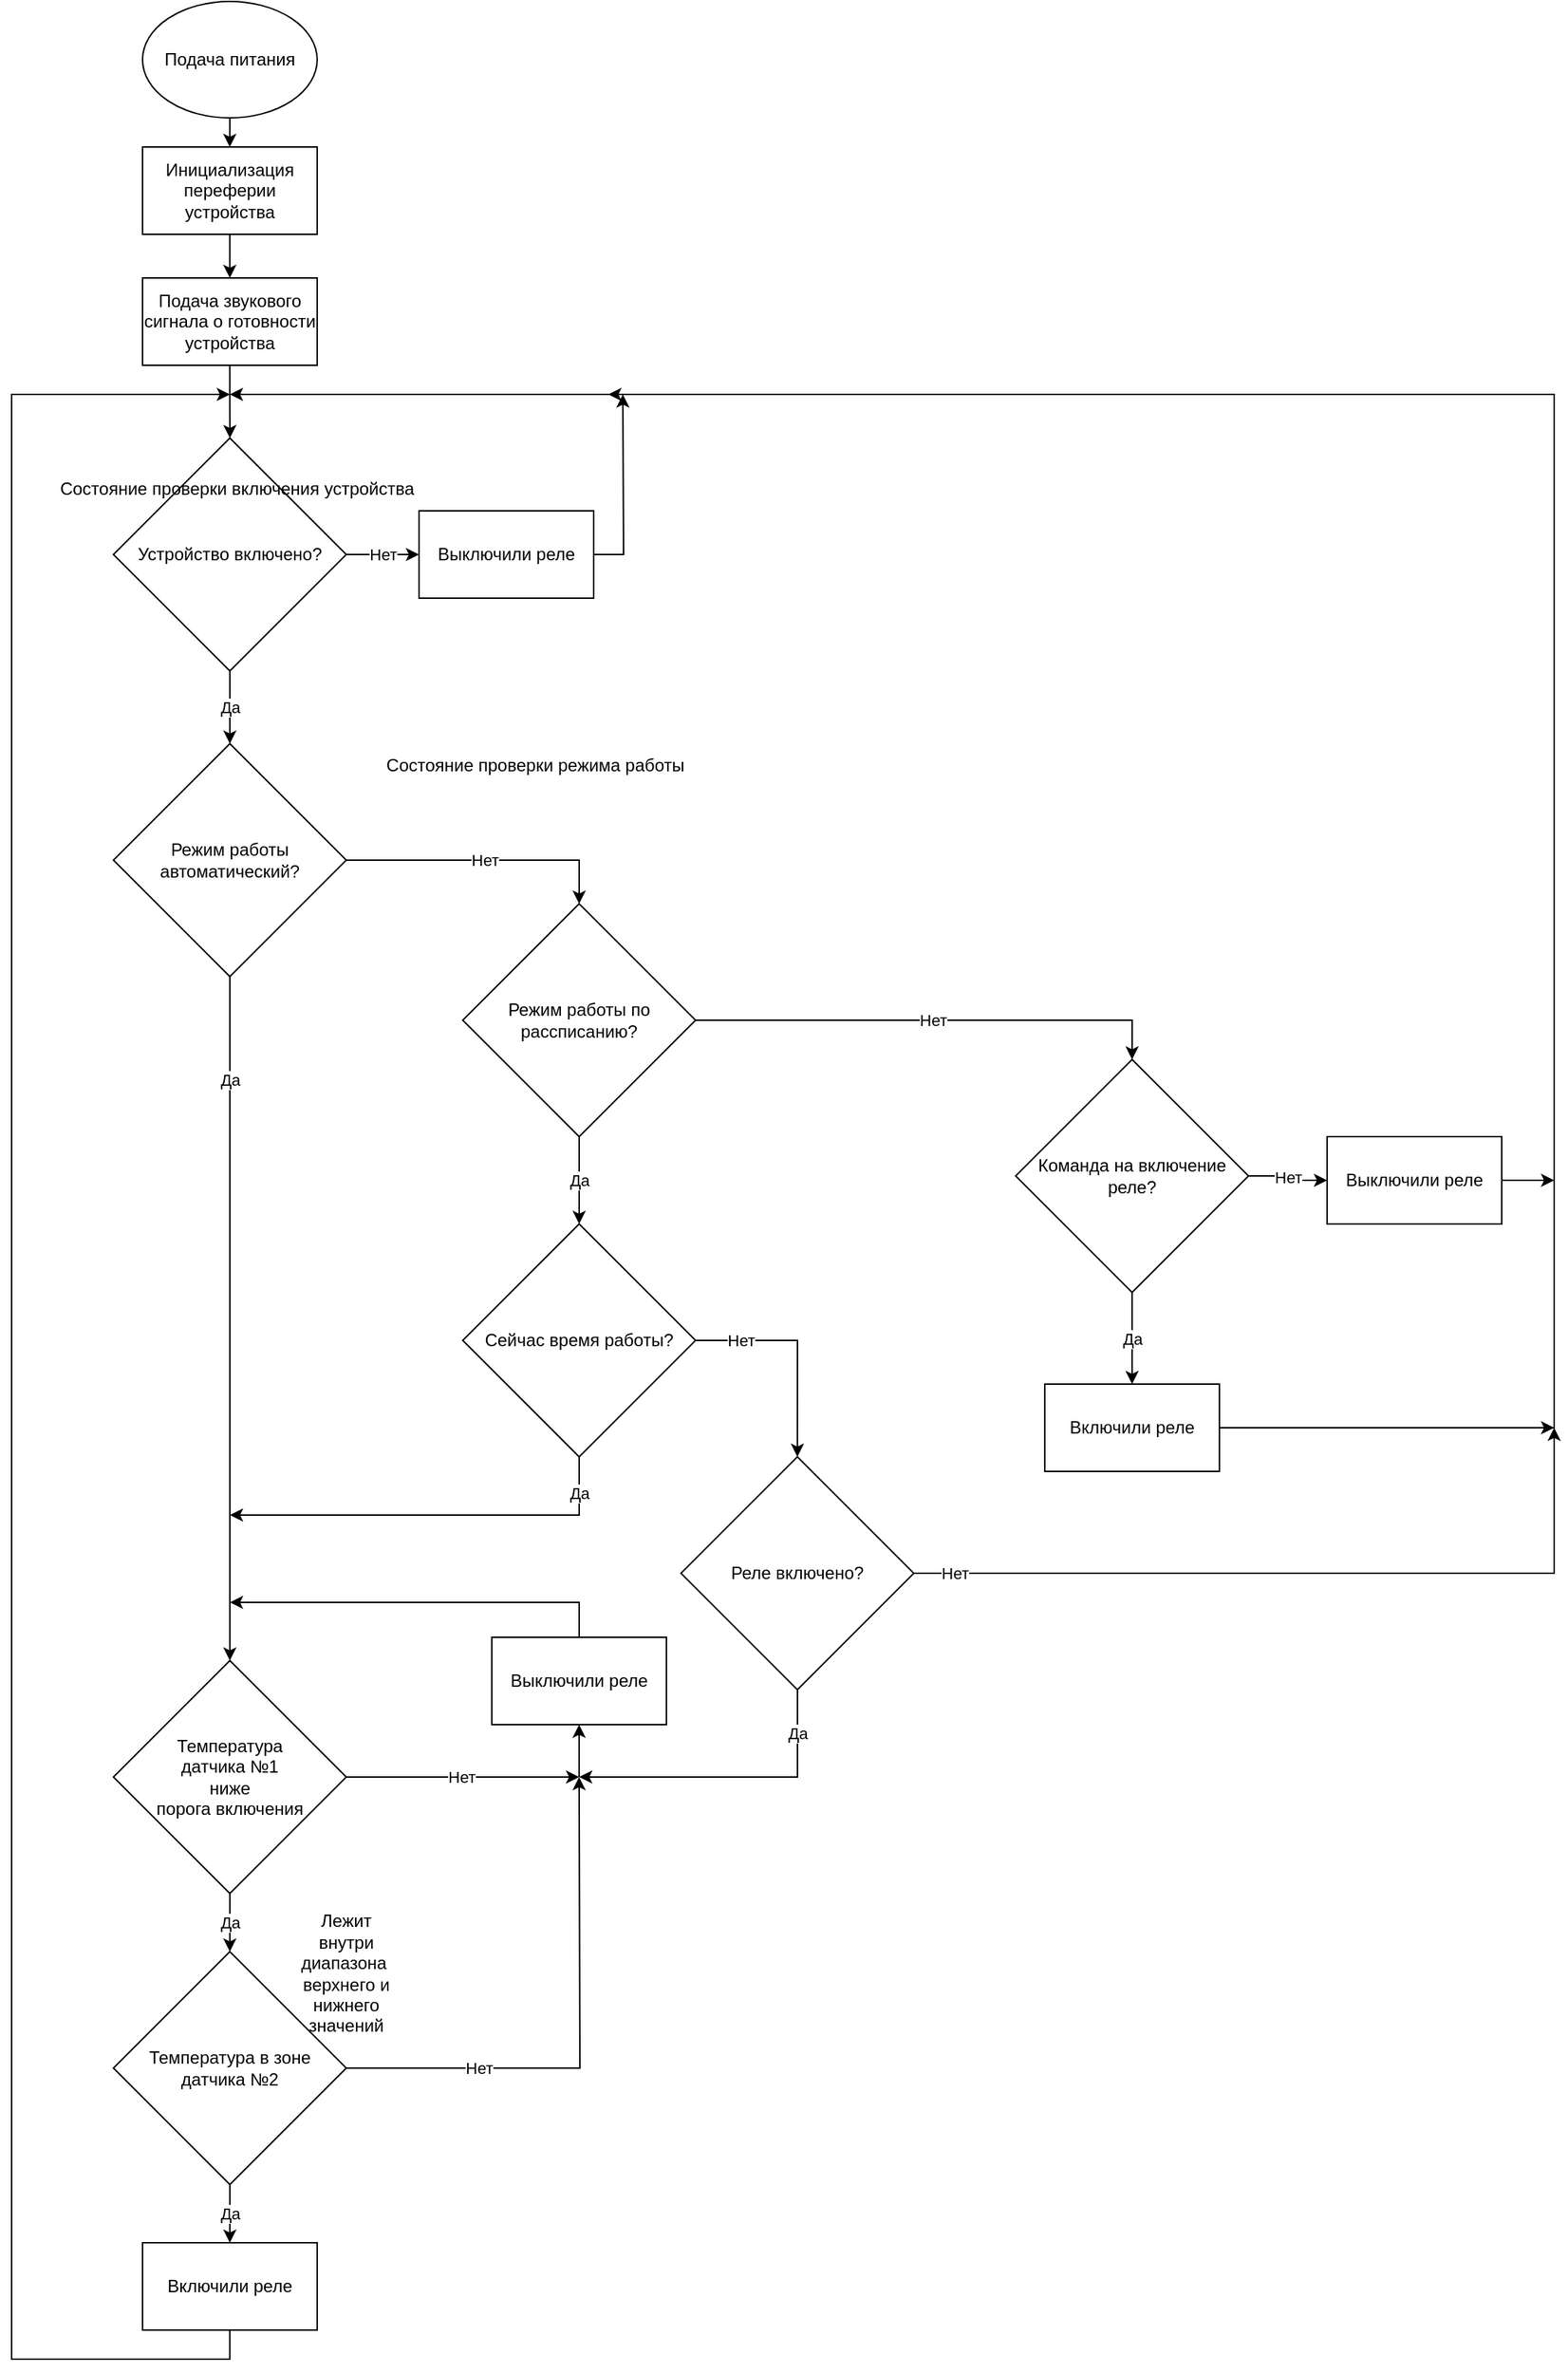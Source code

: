 <mxfile version="20.3.0" type="device" pages="3"><diagram id="fKLLJD_QSfdFn8BJtRU5" name="Алгоритм"><mxGraphModel dx="2062" dy="1225" grid="1" gridSize="10" guides="1" tooltips="1" connect="1" arrows="1" fold="1" page="1" pageScale="1" pageWidth="1169" pageHeight="1654" math="0" shadow="0"><root><mxCell id="0"/><mxCell id="1" parent="0"/><mxCell id="4vkGC5Ny3kWdp0F-yNto-4" style="edgeStyle=orthogonalEdgeStyle;rounded=0;orthogonalLoop=1;jettySize=auto;html=1;entryX=0.5;entryY=0;entryDx=0;entryDy=0;" parent="1" source="4vkGC5Ny3kWdp0F-yNto-1" target="4vkGC5Ny3kWdp0F-yNto-2" edge="1"><mxGeometry relative="1" as="geometry"/></mxCell><mxCell id="4vkGC5Ny3kWdp0F-yNto-1" value="Подача питания" style="ellipse;whiteSpace=wrap;html=1;" parent="1" vertex="1"><mxGeometry x="129.95" y="20" width="120" height="80" as="geometry"/></mxCell><mxCell id="4vkGC5Ny3kWdp0F-yNto-5" style="edgeStyle=orthogonalEdgeStyle;rounded=0;orthogonalLoop=1;jettySize=auto;html=1;entryX=0.5;entryY=0;entryDx=0;entryDy=0;" parent="1" source="4vkGC5Ny3kWdp0F-yNto-2" target="4vkGC5Ny3kWdp0F-yNto-3" edge="1"><mxGeometry relative="1" as="geometry"/></mxCell><mxCell id="4vkGC5Ny3kWdp0F-yNto-2" value="Инициализация переферии устройства" style="rounded=0;whiteSpace=wrap;html=1;" parent="1" vertex="1"><mxGeometry x="129.95" y="120" width="120" height="60" as="geometry"/></mxCell><mxCell id="uNSFjnhAXAUhC_K8FtUL-10" style="edgeStyle=orthogonalEdgeStyle;rounded=0;orthogonalLoop=1;jettySize=auto;html=1;" parent="1" source="4vkGC5Ny3kWdp0F-yNto-3" target="uNSFjnhAXAUhC_K8FtUL-7" edge="1"><mxGeometry relative="1" as="geometry"/></mxCell><mxCell id="4vkGC5Ny3kWdp0F-yNto-3" value="Подача звукового сигнала о готовности устройства" style="rounded=0;whiteSpace=wrap;html=1;" parent="1" vertex="1"><mxGeometry x="129.95" y="210" width="120" height="60" as="geometry"/></mxCell><mxCell id="oyFebPFg92NCw90OqRvK-8" value="Да" style="edgeStyle=orthogonalEdgeStyle;rounded=0;orthogonalLoop=1;jettySize=auto;html=1;entryX=0.5;entryY=0;entryDx=0;entryDy=0;" parent="1" source="oyFebPFg92NCw90OqRvK-2" target="oyFebPFg92NCw90OqRvK-7" edge="1"><mxGeometry relative="1" as="geometry"/></mxCell><mxCell id="oyFebPFg92NCw90OqRvK-11" style="edgeStyle=orthogonalEdgeStyle;rounded=0;orthogonalLoop=1;jettySize=auto;html=1;" parent="1" source="oyFebPFg92NCw90OqRvK-2" edge="1"><mxGeometry relative="1" as="geometry"><mxPoint x="429.95" y="1240" as="targetPoint"/><Array as="points"><mxPoint x="429.95" y="1240"/></Array></mxGeometry></mxCell><mxCell id="oyFebPFg92NCw90OqRvK-13" value="Нет" style="edgeLabel;html=1;align=center;verticalAlign=middle;resizable=0;points=[];" parent="oyFebPFg92NCw90OqRvK-11" vertex="1" connectable="0"><mxGeometry x="-0.02" relative="1" as="geometry"><mxPoint as="offset"/></mxGeometry></mxCell><mxCell id="oyFebPFg92NCw90OqRvK-2" value="Температура &lt;br&gt;датчика №1 &lt;br&gt;ниже &lt;br&gt;порога включения" style="rhombus;whiteSpace=wrap;html=1;fillColor=#FFFFFF;" parent="1" vertex="1"><mxGeometry x="109.95" y="1160" width="160" height="160" as="geometry"/></mxCell><mxCell id="oyFebPFg92NCw90OqRvK-14" style="edgeStyle=orthogonalEdgeStyle;rounded=0;orthogonalLoop=1;jettySize=auto;html=1;" parent="1" source="oyFebPFg92NCw90OqRvK-7" edge="1"><mxGeometry relative="1" as="geometry"><mxPoint x="429.95" y="1240" as="targetPoint"/></mxGeometry></mxCell><mxCell id="oyFebPFg92NCw90OqRvK-15" value="Нет" style="edgeLabel;html=1;align=center;verticalAlign=middle;resizable=0;points=[];" parent="oyFebPFg92NCw90OqRvK-14" vertex="1" connectable="0"><mxGeometry x="-0.495" relative="1" as="geometry"><mxPoint as="offset"/></mxGeometry></mxCell><mxCell id="oyFebPFg92NCw90OqRvK-18" value="Да" style="edgeStyle=orthogonalEdgeStyle;rounded=0;orthogonalLoop=1;jettySize=auto;html=1;entryX=0.5;entryY=0;entryDx=0;entryDy=0;" parent="1" source="oyFebPFg92NCw90OqRvK-7" target="oyFebPFg92NCw90OqRvK-17" edge="1"><mxGeometry relative="1" as="geometry"/></mxCell><mxCell id="oyFebPFg92NCw90OqRvK-7" value="Температура в зоне датчика №2" style="rhombus;whiteSpace=wrap;html=1;fillColor=#FFFFFF;" parent="1" vertex="1"><mxGeometry x="109.95" y="1360" width="160" height="160" as="geometry"/></mxCell><mxCell id="oyFebPFg92NCw90OqRvK-12" style="edgeStyle=orthogonalEdgeStyle;rounded=0;orthogonalLoop=1;jettySize=auto;html=1;" parent="1" source="oyFebPFg92NCw90OqRvK-9" edge="1"><mxGeometry relative="1" as="geometry"><mxPoint x="189.95" y="1120" as="targetPoint"/><Array as="points"><mxPoint x="429.95" y="1120"/><mxPoint x="189.95" y="1120"/></Array></mxGeometry></mxCell><mxCell id="oyFebPFg92NCw90OqRvK-9" value="Выключили реле" style="rounded=0;whiteSpace=wrap;html=1;fillColor=#FFFFFF;" parent="1" vertex="1"><mxGeometry x="369.95" y="1144" width="120" height="60" as="geometry"/></mxCell><mxCell id="oyFebPFg92NCw90OqRvK-16" value="Лежит внутри диапазона&amp;nbsp; верхнего и нижнего значений" style="text;html=1;strokeColor=none;fillColor=none;align=center;verticalAlign=middle;whiteSpace=wrap;rounded=0;" parent="1" vertex="1"><mxGeometry x="239.95" y="1360" width="60" height="30" as="geometry"/></mxCell><mxCell id="oyFebPFg92NCw90OqRvK-19" style="edgeStyle=orthogonalEdgeStyle;rounded=0;orthogonalLoop=1;jettySize=auto;html=1;" parent="1" source="oyFebPFg92NCw90OqRvK-17" edge="1"><mxGeometry relative="1" as="geometry"><mxPoint x="190" y="290" as="targetPoint"/><Array as="points"><mxPoint x="190" y="1640"/><mxPoint x="40" y="1640"/><mxPoint x="40" y="290"/><mxPoint x="190" y="290"/></Array></mxGeometry></mxCell><mxCell id="oyFebPFg92NCw90OqRvK-17" value="Включили реле" style="rounded=0;whiteSpace=wrap;html=1;fillColor=#FFFFFF;" parent="1" vertex="1"><mxGeometry x="129.95" y="1560" width="120" height="60" as="geometry"/></mxCell><mxCell id="uNSFjnhAXAUhC_K8FtUL-2" value="Да" style="edgeStyle=orthogonalEdgeStyle;rounded=0;orthogonalLoop=1;jettySize=auto;html=1;entryX=0.5;entryY=0;entryDx=0;entryDy=0;" parent="1" source="uNSFjnhAXAUhC_K8FtUL-1" target="oyFebPFg92NCw90OqRvK-2" edge="1"><mxGeometry x="-0.698" relative="1" as="geometry"><mxPoint x="189.95" y="1190" as="targetPoint"/><mxPoint as="offset"/></mxGeometry></mxCell><mxCell id="uNSFjnhAXAUhC_K8FtUL-17" value="Нет" style="edgeStyle=orthogonalEdgeStyle;rounded=0;orthogonalLoop=1;jettySize=auto;html=1;entryX=0.5;entryY=0;entryDx=0;entryDy=0;" parent="1" source="uNSFjnhAXAUhC_K8FtUL-1" target="uNSFjnhAXAUhC_K8FtUL-3" edge="1"><mxGeometry relative="1" as="geometry"/></mxCell><mxCell id="uNSFjnhAXAUhC_K8FtUL-1" value="Режим работы автоматический?" style="rhombus;whiteSpace=wrap;html=1;fillColor=#FFFFFF;" parent="1" vertex="1"><mxGeometry x="109.95" y="530" width="160" height="160" as="geometry"/></mxCell><mxCell id="uNSFjnhAXAUhC_K8FtUL-5" value="Нет" style="edgeStyle=orthogonalEdgeStyle;rounded=0;orthogonalLoop=1;jettySize=auto;html=1;entryX=0.5;entryY=0;entryDx=0;entryDy=0;" parent="1" source="uNSFjnhAXAUhC_K8FtUL-3" target="uNSFjnhAXAUhC_K8FtUL-19" edge="1"><mxGeometry relative="1" as="geometry"><mxPoint x="819.95" y="740" as="targetPoint"/></mxGeometry></mxCell><mxCell id="uNSFjnhAXAUhC_K8FtUL-6" value="Да" style="edgeStyle=orthogonalEdgeStyle;rounded=0;orthogonalLoop=1;jettySize=auto;html=1;" parent="1" source="uNSFjnhAXAUhC_K8FtUL-3" target="uNSFjnhAXAUhC_K8FtUL-11" edge="1"><mxGeometry relative="1" as="geometry"><mxPoint x="639.95" y="940" as="targetPoint"/><Array as="points"/></mxGeometry></mxCell><mxCell id="uNSFjnhAXAUhC_K8FtUL-3" value="Режим работы по рассписанию?" style="rhombus;whiteSpace=wrap;html=1;fillColor=#FFFFFF;" parent="1" vertex="1"><mxGeometry x="349.99" y="640" width="160" height="160" as="geometry"/></mxCell><mxCell id="uNSFjnhAXAUhC_K8FtUL-8" value="Да" style="edgeStyle=orthogonalEdgeStyle;rounded=0;orthogonalLoop=1;jettySize=auto;html=1;entryX=0.5;entryY=0;entryDx=0;entryDy=0;" parent="1" source="uNSFjnhAXAUhC_K8FtUL-7" target="uNSFjnhAXAUhC_K8FtUL-1" edge="1"><mxGeometry relative="1" as="geometry"/></mxCell><mxCell id="uNSFjnhAXAUhC_K8FtUL-29" value="Нет" style="edgeStyle=orthogonalEdgeStyle;rounded=0;orthogonalLoop=1;jettySize=auto;html=1;" parent="1" source="uNSFjnhAXAUhC_K8FtUL-7" target="uNSFjnhAXAUhC_K8FtUL-28" edge="1"><mxGeometry relative="1" as="geometry"/></mxCell><mxCell id="uNSFjnhAXAUhC_K8FtUL-7" value="Устройство включено?" style="rhombus;whiteSpace=wrap;html=1;fillColor=#FFFFFF;" parent="1" vertex="1"><mxGeometry x="109.95" y="320" width="160" height="160" as="geometry"/></mxCell><mxCell id="uNSFjnhAXAUhC_K8FtUL-12" value="Да" style="edgeStyle=orthogonalEdgeStyle;rounded=0;orthogonalLoop=1;jettySize=auto;html=1;" parent="1" source="uNSFjnhAXAUhC_K8FtUL-11" edge="1"><mxGeometry x="-0.818" relative="1" as="geometry"><mxPoint x="189.95" y="1060" as="targetPoint"/><Array as="points"><mxPoint x="429.95" y="1060"/><mxPoint x="189.95" y="1060"/></Array><mxPoint as="offset"/></mxGeometry></mxCell><mxCell id="uNSFjnhAXAUhC_K8FtUL-15" value="Нет" style="edgeStyle=orthogonalEdgeStyle;rounded=0;orthogonalLoop=1;jettySize=auto;html=1;entryX=0.5;entryY=0;entryDx=0;entryDy=0;" parent="1" source="uNSFjnhAXAUhC_K8FtUL-11" target="uNSFjnhAXAUhC_K8FtUL-13" edge="1"><mxGeometry x="-0.59" relative="1" as="geometry"><mxPoint x="869.95" y="1260" as="targetPoint"/><Array as="points"><mxPoint x="579.95" y="940"/></Array><mxPoint as="offset"/></mxGeometry></mxCell><mxCell id="uNSFjnhAXAUhC_K8FtUL-11" value="Сейчас время работы?" style="rhombus;whiteSpace=wrap;html=1;fillColor=#FFFFFF;" parent="1" vertex="1"><mxGeometry x="349.99" y="860" width="160" height="160" as="geometry"/></mxCell><mxCell id="uNSFjnhAXAUhC_K8FtUL-18" value="Нет" style="edgeStyle=orthogonalEdgeStyle;rounded=0;orthogonalLoop=1;jettySize=auto;html=1;" parent="1" source="uNSFjnhAXAUhC_K8FtUL-13" edge="1"><mxGeometry x="-0.895" relative="1" as="geometry"><mxPoint x="1100" y="1000" as="targetPoint"/><Array as="points"><mxPoint x="1100" y="1100"/></Array><mxPoint as="offset"/></mxGeometry></mxCell><mxCell id="uNSFjnhAXAUhC_K8FtUL-27" value="Да" style="edgeStyle=orthogonalEdgeStyle;rounded=0;orthogonalLoop=1;jettySize=auto;html=1;" parent="1" source="uNSFjnhAXAUhC_K8FtUL-13" edge="1"><mxGeometry x="-0.714" relative="1" as="geometry"><mxPoint x="430" y="1240" as="targetPoint"/><Array as="points"><mxPoint x="580" y="1240"/></Array><mxPoint as="offset"/></mxGeometry></mxCell><mxCell id="uNSFjnhAXAUhC_K8FtUL-13" value="Реле включено?" style="rhombus;whiteSpace=wrap;html=1;fillColor=#FFFFFF;" parent="1" vertex="1"><mxGeometry x="499.95" y="1020" width="160" height="160" as="geometry"/></mxCell><mxCell id="uNSFjnhAXAUhC_K8FtUL-22" value="Да" style="edgeStyle=orthogonalEdgeStyle;rounded=0;orthogonalLoop=1;jettySize=auto;html=1;" parent="1" source="uNSFjnhAXAUhC_K8FtUL-19" target="uNSFjnhAXAUhC_K8FtUL-21" edge="1"><mxGeometry relative="1" as="geometry"/></mxCell><mxCell id="uNSFjnhAXAUhC_K8FtUL-23" value="Нет" style="edgeStyle=orthogonalEdgeStyle;rounded=0;orthogonalLoop=1;jettySize=auto;html=1;entryX=0;entryY=0.5;entryDx=0;entryDy=0;" parent="1" source="uNSFjnhAXAUhC_K8FtUL-19" target="uNSFjnhAXAUhC_K8FtUL-20" edge="1"><mxGeometry relative="1" as="geometry"/></mxCell><mxCell id="uNSFjnhAXAUhC_K8FtUL-19" value="Команда на включение реле?" style="rhombus;whiteSpace=wrap;html=1;fillColor=#FFFFFF;" parent="1" vertex="1"><mxGeometry x="729.95" y="747" width="160" height="160" as="geometry"/></mxCell><mxCell id="uNSFjnhAXAUhC_K8FtUL-25" style="edgeStyle=orthogonalEdgeStyle;rounded=0;orthogonalLoop=1;jettySize=auto;html=1;" parent="1" source="uNSFjnhAXAUhC_K8FtUL-20" edge="1"><mxGeometry relative="1" as="geometry"><mxPoint x="1100" y="830" as="targetPoint"/></mxGeometry></mxCell><mxCell id="uNSFjnhAXAUhC_K8FtUL-20" value="Выключили реле" style="rounded=0;whiteSpace=wrap;html=1;fillColor=#FFFFFF;" parent="1" vertex="1"><mxGeometry x="943.95" y="800" width="120" height="60" as="geometry"/></mxCell><mxCell id="uNSFjnhAXAUhC_K8FtUL-24" style="edgeStyle=orthogonalEdgeStyle;rounded=0;orthogonalLoop=1;jettySize=auto;html=1;" parent="1" edge="1"><mxGeometry relative="1" as="geometry"><mxPoint x="450" y="290" as="targetPoint"/><mxPoint x="1090" y="1000" as="sourcePoint"/><Array as="points"><mxPoint x="1100" y="1000"/><mxPoint x="1100" y="290"/></Array></mxGeometry></mxCell><mxCell id="uNSFjnhAXAUhC_K8FtUL-33" style="edgeStyle=orthogonalEdgeStyle;rounded=0;orthogonalLoop=1;jettySize=auto;html=1;" parent="1" source="uNSFjnhAXAUhC_K8FtUL-21" edge="1"><mxGeometry relative="1" as="geometry"><mxPoint x="1100" y="1000" as="targetPoint"/></mxGeometry></mxCell><mxCell id="uNSFjnhAXAUhC_K8FtUL-21" value="Включили реле" style="rounded=0;whiteSpace=wrap;html=1;fillColor=#FFFFFF;" parent="1" vertex="1"><mxGeometry x="749.95" y="970" width="120" height="60" as="geometry"/></mxCell><mxCell id="uNSFjnhAXAUhC_K8FtUL-26" value="" style="endArrow=classic;html=1;rounded=0;entryX=0.5;entryY=1;entryDx=0;entryDy=0;" parent="1" target="oyFebPFg92NCw90OqRvK-9" edge="1"><mxGeometry width="50" height="50" relative="1" as="geometry"><mxPoint x="429.95" y="1240" as="sourcePoint"/><mxPoint x="579.95" y="1030" as="targetPoint"/></mxGeometry></mxCell><mxCell id="uNSFjnhAXAUhC_K8FtUL-30" style="edgeStyle=orthogonalEdgeStyle;rounded=0;orthogonalLoop=1;jettySize=auto;html=1;" parent="1" source="uNSFjnhAXAUhC_K8FtUL-28" edge="1"><mxGeometry relative="1" as="geometry"><mxPoint x="460" y="290" as="targetPoint"/></mxGeometry></mxCell><mxCell id="uNSFjnhAXAUhC_K8FtUL-28" value="Выключили реле" style="rounded=0;whiteSpace=wrap;html=1;fillColor=#FFFFFF;" parent="1" vertex="1"><mxGeometry x="319.95" y="370" width="120" height="60" as="geometry"/></mxCell><mxCell id="uNSFjnhAXAUhC_K8FtUL-31" value="" style="endArrow=classic;html=1;rounded=0;" parent="1" edge="1"><mxGeometry width="50" height="50" relative="1" as="geometry"><mxPoint x="459.95" y="290" as="sourcePoint"/><mxPoint x="189.95" y="290" as="targetPoint"/></mxGeometry></mxCell><mxCell id="ay_OJ9DKdLNdL4CTMluK-1" value="Состояние проверки включения устройства" style="text;html=1;strokeColor=none;fillColor=none;align=center;verticalAlign=middle;whiteSpace=wrap;rounded=0;" parent="1" vertex="1"><mxGeometry x="60" y="340" width="270" height="30" as="geometry"/></mxCell><mxCell id="ay_OJ9DKdLNdL4CTMluK-2" value="Состояние проверки режима работы" style="text;html=1;strokeColor=none;fillColor=none;align=center;verticalAlign=middle;whiteSpace=wrap;rounded=0;" parent="1" vertex="1"><mxGeometry x="250" y="530" width="300" height="30" as="geometry"/></mxCell></root></mxGraphModel></diagram><diagram name="Копия Алгоритм" id="6T-xZ_ma_G44qvdbEA0x"><mxGraphModel dx="2062" dy="1225" grid="1" gridSize="10" guides="1" tooltips="1" connect="1" arrows="1" fold="1" page="1" pageScale="1" pageWidth="1169" pageHeight="1654" math="0" shadow="0"><root><mxCell id="epGPyj9yTv8Ix1KMRCBa-0"/><mxCell id="epGPyj9yTv8Ix1KMRCBa-1" parent="epGPyj9yTv8Ix1KMRCBa-0"/><mxCell id="epGPyj9yTv8Ix1KMRCBa-2" style="edgeStyle=orthogonalEdgeStyle;rounded=0;orthogonalLoop=1;jettySize=auto;html=1;entryX=0.5;entryY=0;entryDx=0;entryDy=0;" parent="epGPyj9yTv8Ix1KMRCBa-1" source="epGPyj9yTv8Ix1KMRCBa-3" target="epGPyj9yTv8Ix1KMRCBa-5" edge="1"><mxGeometry relative="1" as="geometry"/></mxCell><mxCell id="epGPyj9yTv8Ix1KMRCBa-3" value="Подача питания" style="ellipse;whiteSpace=wrap;html=1;" parent="epGPyj9yTv8Ix1KMRCBa-1" vertex="1"><mxGeometry x="129.95" y="20" width="120" height="80" as="geometry"/></mxCell><mxCell id="epGPyj9yTv8Ix1KMRCBa-4" style="edgeStyle=orthogonalEdgeStyle;rounded=0;orthogonalLoop=1;jettySize=auto;html=1;entryX=0.5;entryY=0;entryDx=0;entryDy=0;" parent="epGPyj9yTv8Ix1KMRCBa-1" source="epGPyj9yTv8Ix1KMRCBa-5" target="epGPyj9yTv8Ix1KMRCBa-7" edge="1"><mxGeometry relative="1" as="geometry"/></mxCell><mxCell id="epGPyj9yTv8Ix1KMRCBa-5" value="Инициализация переферии устройства" style="rounded=0;whiteSpace=wrap;html=1;" parent="epGPyj9yTv8Ix1KMRCBa-1" vertex="1"><mxGeometry x="129.95" y="120" width="120" height="60" as="geometry"/></mxCell><mxCell id="epGPyj9yTv8Ix1KMRCBa-6" style="edgeStyle=orthogonalEdgeStyle;rounded=0;orthogonalLoop=1;jettySize=auto;html=1;" parent="epGPyj9yTv8Ix1KMRCBa-1" source="epGPyj9yTv8Ix1KMRCBa-7" target="epGPyj9yTv8Ix1KMRCBa-29" edge="1"><mxGeometry relative="1" as="geometry"/></mxCell><mxCell id="epGPyj9yTv8Ix1KMRCBa-7" value="Подача звукового сигнала о готовности устройства" style="rounded=0;whiteSpace=wrap;html=1;" parent="epGPyj9yTv8Ix1KMRCBa-1" vertex="1"><mxGeometry x="129.95" y="210" width="120" height="60" as="geometry"/></mxCell><mxCell id="epGPyj9yTv8Ix1KMRCBa-8" value="Да" style="edgeStyle=orthogonalEdgeStyle;rounded=0;orthogonalLoop=1;jettySize=auto;html=1;entryX=0.5;entryY=0;entryDx=0;entryDy=0;" parent="epGPyj9yTv8Ix1KMRCBa-1" source="epGPyj9yTv8Ix1KMRCBa-11" target="epGPyj9yTv8Ix1KMRCBa-15" edge="1"><mxGeometry relative="1" as="geometry"/></mxCell><mxCell id="epGPyj9yTv8Ix1KMRCBa-9" style="edgeStyle=orthogonalEdgeStyle;rounded=0;orthogonalLoop=1;jettySize=auto;html=1;" parent="epGPyj9yTv8Ix1KMRCBa-1" source="epGPyj9yTv8Ix1KMRCBa-11" edge="1"><mxGeometry relative="1" as="geometry"><mxPoint x="580" y="1240" as="targetPoint"/><Array as="points"><mxPoint x="429.95" y="1240"/></Array></mxGeometry></mxCell><mxCell id="epGPyj9yTv8Ix1KMRCBa-10" value="Нет" style="edgeLabel;html=1;align=center;verticalAlign=middle;resizable=0;points=[];" parent="epGPyj9yTv8Ix1KMRCBa-9" vertex="1" connectable="0"><mxGeometry x="-0.02" relative="1" as="geometry"><mxPoint as="offset"/></mxGeometry></mxCell><mxCell id="epGPyj9yTv8Ix1KMRCBa-11" value="Температура &lt;br&gt;датчика №1 &lt;br&gt;ниже &lt;br&gt;порога включения" style="rhombus;whiteSpace=wrap;html=1;fillColor=#FFFFFF;" parent="epGPyj9yTv8Ix1KMRCBa-1" vertex="1"><mxGeometry x="109.95" y="1160" width="160" height="160" as="geometry"/></mxCell><mxCell id="epGPyj9yTv8Ix1KMRCBa-12" style="edgeStyle=orthogonalEdgeStyle;rounded=0;orthogonalLoop=1;jettySize=auto;html=1;entryX=0;entryY=0.5;entryDx=0;entryDy=0;" parent="epGPyj9yTv8Ix1KMRCBa-1" source="epGPyj9yTv8Ix1KMRCBa-15" target="epGPyj9yTv8Ix1KMRCBa-17" edge="1"><mxGeometry relative="1" as="geometry"><mxPoint x="800" y="1350" as="targetPoint"/><Array as="points"><mxPoint x="760" y="1440"/><mxPoint x="760" y="1340"/></Array></mxGeometry></mxCell><mxCell id="epGPyj9yTv8Ix1KMRCBa-13" value="Нет" style="edgeLabel;html=1;align=center;verticalAlign=middle;resizable=0;points=[];" parent="epGPyj9yTv8Ix1KMRCBa-12" vertex="1" connectable="0"><mxGeometry x="-0.495" relative="1" as="geometry"><mxPoint as="offset"/></mxGeometry></mxCell><mxCell id="epGPyj9yTv8Ix1KMRCBa-14" value="Да" style="edgeStyle=orthogonalEdgeStyle;rounded=0;orthogonalLoop=1;jettySize=auto;html=1;entryX=0.5;entryY=0;entryDx=0;entryDy=0;" parent="epGPyj9yTv8Ix1KMRCBa-1" source="epGPyj9yTv8Ix1KMRCBa-15" target="epGPyj9yTv8Ix1KMRCBa-20" edge="1"><mxGeometry relative="1" as="geometry"/></mxCell><mxCell id="epGPyj9yTv8Ix1KMRCBa-15" value="Температура в зоне датчика №2" style="rhombus;whiteSpace=wrap;html=1;fillColor=#FFFFFF;" parent="epGPyj9yTv8Ix1KMRCBa-1" vertex="1"><mxGeometry x="109.95" y="1360" width="160" height="160" as="geometry"/></mxCell><mxCell id="epGPyj9yTv8Ix1KMRCBa-16" style="edgeStyle=orthogonalEdgeStyle;rounded=0;orthogonalLoop=1;jettySize=auto;html=1;" parent="epGPyj9yTv8Ix1KMRCBa-1" source="epGPyj9yTv8Ix1KMRCBa-17" edge="1"><mxGeometry relative="1" as="geometry"><mxPoint x="1100" y="1100" as="targetPoint"/><Array as="points"><mxPoint x="1100" y="1340"/></Array></mxGeometry></mxCell><mxCell id="epGPyj9yTv8Ix1KMRCBa-17" value="Выключили реле" style="rounded=0;whiteSpace=wrap;html=1;fillColor=#FFFFFF;" parent="epGPyj9yTv8Ix1KMRCBa-1" vertex="1"><mxGeometry x="840" y="1310" width="120" height="60" as="geometry"/></mxCell><mxCell id="epGPyj9yTv8Ix1KMRCBa-18" value="Лежит внутри диапазона&amp;nbsp; верхнего и нижнего значений" style="text;html=1;strokeColor=none;fillColor=none;align=center;verticalAlign=middle;whiteSpace=wrap;rounded=0;" parent="epGPyj9yTv8Ix1KMRCBa-1" vertex="1"><mxGeometry x="239.95" y="1360" width="60" height="30" as="geometry"/></mxCell><mxCell id="epGPyj9yTv8Ix1KMRCBa-19" style="edgeStyle=orthogonalEdgeStyle;rounded=0;orthogonalLoop=1;jettySize=auto;html=1;" parent="epGPyj9yTv8Ix1KMRCBa-1" source="epGPyj9yTv8Ix1KMRCBa-20" edge="1"><mxGeometry relative="1" as="geometry"><mxPoint x="190" y="290" as="targetPoint"/><Array as="points"><mxPoint x="190" y="1640"/><mxPoint x="40" y="1640"/><mxPoint x="40" y="290"/><mxPoint x="190" y="290"/></Array></mxGeometry></mxCell><mxCell id="epGPyj9yTv8Ix1KMRCBa-20" value="Включили реле" style="rounded=0;whiteSpace=wrap;html=1;fillColor=#FFFFFF;" parent="epGPyj9yTv8Ix1KMRCBa-1" vertex="1"><mxGeometry x="129.95" y="1560" width="120" height="60" as="geometry"/></mxCell><mxCell id="epGPyj9yTv8Ix1KMRCBa-21" value="Да" style="edgeStyle=orthogonalEdgeStyle;rounded=0;orthogonalLoop=1;jettySize=auto;html=1;entryX=0.5;entryY=0;entryDx=0;entryDy=0;" parent="epGPyj9yTv8Ix1KMRCBa-1" source="epGPyj9yTv8Ix1KMRCBa-23" target="epGPyj9yTv8Ix1KMRCBa-11" edge="1"><mxGeometry x="-0.698" relative="1" as="geometry"><mxPoint x="189.95" y="1190" as="targetPoint"/><mxPoint as="offset"/></mxGeometry></mxCell><mxCell id="epGPyj9yTv8Ix1KMRCBa-22" value="Нет" style="edgeStyle=orthogonalEdgeStyle;rounded=0;orthogonalLoop=1;jettySize=auto;html=1;entryX=0.5;entryY=0;entryDx=0;entryDy=0;" parent="epGPyj9yTv8Ix1KMRCBa-1" source="epGPyj9yTv8Ix1KMRCBa-23" target="epGPyj9yTv8Ix1KMRCBa-26" edge="1"><mxGeometry relative="1" as="geometry"/></mxCell><mxCell id="epGPyj9yTv8Ix1KMRCBa-23" value="Режим работы автоматический?" style="rhombus;whiteSpace=wrap;html=1;fillColor=#FFFFFF;" parent="epGPyj9yTv8Ix1KMRCBa-1" vertex="1"><mxGeometry x="109.95" y="530" width="160" height="160" as="geometry"/></mxCell><mxCell id="epGPyj9yTv8Ix1KMRCBa-24" value="Нет" style="edgeStyle=orthogonalEdgeStyle;rounded=0;orthogonalLoop=1;jettySize=auto;html=1;entryX=0.5;entryY=0;entryDx=0;entryDy=0;" parent="epGPyj9yTv8Ix1KMRCBa-1" source="epGPyj9yTv8Ix1KMRCBa-26" target="epGPyj9yTv8Ix1KMRCBa-38" edge="1"><mxGeometry relative="1" as="geometry"><mxPoint x="819.95" y="740" as="targetPoint"/></mxGeometry></mxCell><mxCell id="epGPyj9yTv8Ix1KMRCBa-25" value="Да" style="edgeStyle=orthogonalEdgeStyle;rounded=0;orthogonalLoop=1;jettySize=auto;html=1;" parent="epGPyj9yTv8Ix1KMRCBa-1" source="epGPyj9yTv8Ix1KMRCBa-26" target="epGPyj9yTv8Ix1KMRCBa-32" edge="1"><mxGeometry relative="1" as="geometry"><mxPoint x="639.95" y="940" as="targetPoint"/><Array as="points"/></mxGeometry></mxCell><mxCell id="epGPyj9yTv8Ix1KMRCBa-26" value="Режим работы по рассписанию?" style="rhombus;whiteSpace=wrap;html=1;fillColor=#FFFFFF;" parent="epGPyj9yTv8Ix1KMRCBa-1" vertex="1"><mxGeometry x="349.99" y="640" width="160" height="160" as="geometry"/></mxCell><mxCell id="epGPyj9yTv8Ix1KMRCBa-27" value="Да" style="edgeStyle=orthogonalEdgeStyle;rounded=0;orthogonalLoop=1;jettySize=auto;html=1;entryX=0.5;entryY=0;entryDx=0;entryDy=0;" parent="epGPyj9yTv8Ix1KMRCBa-1" source="epGPyj9yTv8Ix1KMRCBa-29" target="epGPyj9yTv8Ix1KMRCBa-23" edge="1"><mxGeometry relative="1" as="geometry"/></mxCell><mxCell id="epGPyj9yTv8Ix1KMRCBa-28" value="Нет" style="edgeStyle=orthogonalEdgeStyle;rounded=0;orthogonalLoop=1;jettySize=auto;html=1;" parent="epGPyj9yTv8Ix1KMRCBa-1" source="epGPyj9yTv8Ix1KMRCBa-29" target="epGPyj9yTv8Ix1KMRCBa-46" edge="1"><mxGeometry relative="1" as="geometry"/></mxCell><mxCell id="epGPyj9yTv8Ix1KMRCBa-29" value="Устройство включено?" style="rhombus;whiteSpace=wrap;html=1;fillColor=#FFFFFF;" parent="epGPyj9yTv8Ix1KMRCBa-1" vertex="1"><mxGeometry x="109.95" y="320" width="160" height="160" as="geometry"/></mxCell><mxCell id="epGPyj9yTv8Ix1KMRCBa-30" value="Да" style="edgeStyle=orthogonalEdgeStyle;rounded=0;orthogonalLoop=1;jettySize=auto;html=1;" parent="epGPyj9yTv8Ix1KMRCBa-1" source="epGPyj9yTv8Ix1KMRCBa-32" edge="1"><mxGeometry x="-0.818" relative="1" as="geometry"><mxPoint x="189.95" y="1060" as="targetPoint"/><Array as="points"><mxPoint x="429.95" y="1060"/><mxPoint x="189.95" y="1060"/></Array><mxPoint as="offset"/></mxGeometry></mxCell><mxCell id="epGPyj9yTv8Ix1KMRCBa-31" value="Нет" style="edgeStyle=orthogonalEdgeStyle;rounded=0;orthogonalLoop=1;jettySize=auto;html=1;entryX=0.5;entryY=0;entryDx=0;entryDy=0;" parent="epGPyj9yTv8Ix1KMRCBa-1" source="epGPyj9yTv8Ix1KMRCBa-32" target="epGPyj9yTv8Ix1KMRCBa-35" edge="1"><mxGeometry x="-0.59" relative="1" as="geometry"><mxPoint x="869.95" y="1260" as="targetPoint"/><Array as="points"><mxPoint x="579.95" y="940"/></Array><mxPoint as="offset"/></mxGeometry></mxCell><mxCell id="epGPyj9yTv8Ix1KMRCBa-32" value="Сейчас время работы?" style="rhombus;whiteSpace=wrap;html=1;fillColor=#FFFFFF;" parent="epGPyj9yTv8Ix1KMRCBa-1" vertex="1"><mxGeometry x="349.99" y="860" width="160" height="160" as="geometry"/></mxCell><mxCell id="epGPyj9yTv8Ix1KMRCBa-33" value="Нет" style="edgeStyle=orthogonalEdgeStyle;rounded=0;orthogonalLoop=1;jettySize=auto;html=1;" parent="epGPyj9yTv8Ix1KMRCBa-1" source="epGPyj9yTv8Ix1KMRCBa-35" edge="1"><mxGeometry x="-0.895" relative="1" as="geometry"><mxPoint x="1100" y="1000" as="targetPoint"/><Array as="points"><mxPoint x="1100" y="1100"/></Array><mxPoint as="offset"/></mxGeometry></mxCell><mxCell id="epGPyj9yTv8Ix1KMRCBa-34" value="Да" style="edgeStyle=orthogonalEdgeStyle;rounded=0;orthogonalLoop=1;jettySize=auto;html=1;" parent="epGPyj9yTv8Ix1KMRCBa-1" source="epGPyj9yTv8Ix1KMRCBa-35" edge="1"><mxGeometry x="-0.714" relative="1" as="geometry"><mxPoint x="760" y="1340" as="targetPoint"/><Array as="points"><mxPoint x="580" y="1240"/></Array><mxPoint as="offset"/></mxGeometry></mxCell><mxCell id="epGPyj9yTv8Ix1KMRCBa-35" value="Реле включено?" style="rhombus;whiteSpace=wrap;html=1;fillColor=#FFFFFF;" parent="epGPyj9yTv8Ix1KMRCBa-1" vertex="1"><mxGeometry x="499.95" y="1020" width="160" height="160" as="geometry"/></mxCell><mxCell id="epGPyj9yTv8Ix1KMRCBa-36" value="Да" style="edgeStyle=orthogonalEdgeStyle;rounded=0;orthogonalLoop=1;jettySize=auto;html=1;" parent="epGPyj9yTv8Ix1KMRCBa-1" source="epGPyj9yTv8Ix1KMRCBa-38" target="epGPyj9yTv8Ix1KMRCBa-43" edge="1"><mxGeometry relative="1" as="geometry"/></mxCell><mxCell id="epGPyj9yTv8Ix1KMRCBa-37" value="Нет" style="edgeStyle=orthogonalEdgeStyle;rounded=0;orthogonalLoop=1;jettySize=auto;html=1;entryX=0;entryY=0.5;entryDx=0;entryDy=0;" parent="epGPyj9yTv8Ix1KMRCBa-1" source="epGPyj9yTv8Ix1KMRCBa-38" target="epGPyj9yTv8Ix1KMRCBa-40" edge="1"><mxGeometry relative="1" as="geometry"/></mxCell><mxCell id="epGPyj9yTv8Ix1KMRCBa-38" value="Команда на включение реле?" style="rhombus;whiteSpace=wrap;html=1;fillColor=#FFFFFF;" parent="epGPyj9yTv8Ix1KMRCBa-1" vertex="1"><mxGeometry x="729.95" y="747" width="160" height="160" as="geometry"/></mxCell><mxCell id="epGPyj9yTv8Ix1KMRCBa-39" style="edgeStyle=orthogonalEdgeStyle;rounded=0;orthogonalLoop=1;jettySize=auto;html=1;" parent="epGPyj9yTv8Ix1KMRCBa-1" source="epGPyj9yTv8Ix1KMRCBa-40" edge="1"><mxGeometry relative="1" as="geometry"><mxPoint x="1100" y="830" as="targetPoint"/></mxGeometry></mxCell><mxCell id="epGPyj9yTv8Ix1KMRCBa-40" value="Выключили реле" style="rounded=0;whiteSpace=wrap;html=1;fillColor=#FFFFFF;" parent="epGPyj9yTv8Ix1KMRCBa-1" vertex="1"><mxGeometry x="943.95" y="800" width="120" height="60" as="geometry"/></mxCell><mxCell id="epGPyj9yTv8Ix1KMRCBa-41" style="edgeStyle=orthogonalEdgeStyle;rounded=0;orthogonalLoop=1;jettySize=auto;html=1;" parent="epGPyj9yTv8Ix1KMRCBa-1" edge="1"><mxGeometry relative="1" as="geometry"><mxPoint x="450" y="290" as="targetPoint"/><mxPoint x="1090" y="1000" as="sourcePoint"/><Array as="points"><mxPoint x="1100" y="1000"/><mxPoint x="1100" y="290"/></Array></mxGeometry></mxCell><mxCell id="epGPyj9yTv8Ix1KMRCBa-42" style="edgeStyle=orthogonalEdgeStyle;rounded=0;orthogonalLoop=1;jettySize=auto;html=1;" parent="epGPyj9yTv8Ix1KMRCBa-1" source="epGPyj9yTv8Ix1KMRCBa-43" edge="1"><mxGeometry relative="1" as="geometry"><mxPoint x="1100" y="1000" as="targetPoint"/></mxGeometry></mxCell><mxCell id="epGPyj9yTv8Ix1KMRCBa-43" value="Включили реле" style="rounded=0;whiteSpace=wrap;html=1;fillColor=#FFFFFF;" parent="epGPyj9yTv8Ix1KMRCBa-1" vertex="1"><mxGeometry x="749.95" y="970" width="120" height="60" as="geometry"/></mxCell><mxCell id="epGPyj9yTv8Ix1KMRCBa-45" style="edgeStyle=orthogonalEdgeStyle;rounded=0;orthogonalLoop=1;jettySize=auto;html=1;" parent="epGPyj9yTv8Ix1KMRCBa-1" source="epGPyj9yTv8Ix1KMRCBa-46" edge="1"><mxGeometry relative="1" as="geometry"><mxPoint x="460" y="290" as="targetPoint"/></mxGeometry></mxCell><mxCell id="epGPyj9yTv8Ix1KMRCBa-46" value="Выключили реле" style="rounded=0;whiteSpace=wrap;html=1;fillColor=#FFFFFF;" parent="epGPyj9yTv8Ix1KMRCBa-1" vertex="1"><mxGeometry x="319.95" y="370" width="120" height="60" as="geometry"/></mxCell><mxCell id="epGPyj9yTv8Ix1KMRCBa-47" value="" style="endArrow=classic;html=1;rounded=0;" parent="epGPyj9yTv8Ix1KMRCBa-1" edge="1"><mxGeometry width="50" height="50" relative="1" as="geometry"><mxPoint x="459.95" y="290" as="sourcePoint"/><mxPoint x="189.95" y="290" as="targetPoint"/></mxGeometry></mxCell><mxCell id="epGPyj9yTv8Ix1KMRCBa-48" value="Состояние проверки включения устройства" style="text;html=1;strokeColor=none;fillColor=none;align=center;verticalAlign=middle;whiteSpace=wrap;rounded=0;" parent="epGPyj9yTv8Ix1KMRCBa-1" vertex="1"><mxGeometry x="60" y="340" width="270" height="30" as="geometry"/></mxCell><mxCell id="epGPyj9yTv8Ix1KMRCBa-49" value="Состояние проверки режима работы" style="text;html=1;strokeColor=none;fillColor=none;align=center;verticalAlign=middle;whiteSpace=wrap;rounded=0;" parent="epGPyj9yTv8Ix1KMRCBa-1" vertex="1"><mxGeometry x="250" y="530" width="300" height="30" as="geometry"/></mxCell></root></mxGraphModel></diagram><diagram id="6OtVe1nTYDonemarR0cJ" name="Интерфейс"><mxGraphModel dx="3172" dy="1885" grid="1" gridSize="10" guides="1" tooltips="1" connect="1" arrows="1" fold="1" page="1" pageScale="1" pageWidth="1169" pageHeight="827" math="0" shadow="0"><root><mxCell id="0"/><mxCell id="1" parent="0"/><mxCell id="J2bRlfAGYKb9ePskCa7_-109" value="" style="rounded=0;whiteSpace=wrap;html=1;" parent="1" vertex="1"><mxGeometry x="80" y="510" width="490" height="270" as="geometry"/></mxCell><mxCell id="J2bRlfAGYKb9ePskCa7_-15" value="" style="group" parent="1" vertex="1" connectable="0"><mxGeometry x="100" y="530" width="100" height="200" as="geometry"/></mxCell><mxCell id="J2bRlfAGYKb9ePskCa7_-6" value="" style="rounded=0;whiteSpace=wrap;html=1;fillColor=#f5f5f5;fontColor=#333333;strokeColor=#666666;" parent="J2bRlfAGYKb9ePskCa7_-15" vertex="1"><mxGeometry width="100" height="200" as="geometry"/></mxCell><mxCell id="J2bRlfAGYKb9ePskCa7_-1" value="&lt;font style=&quot;font-size: 18px;&quot;&gt;60&lt;/font&gt;" style="rounded=0;whiteSpace=wrap;html=1;" parent="J2bRlfAGYKb9ePskCa7_-15" vertex="1"><mxGeometry x="10" y="85" width="80" height="30" as="geometry"/></mxCell><mxCell id="J2bRlfAGYKb9ePskCa7_-2" value="Температура выключения" style="text;html=1;strokeColor=none;fillColor=none;align=center;verticalAlign=middle;whiteSpace=wrap;rounded=0;" parent="J2bRlfAGYKb9ePskCa7_-15" vertex="1"><mxGeometry y="50" width="100" height="30" as="geometry"/></mxCell><mxCell id="J2bRlfAGYKb9ePskCa7_-3" value="Датчик №1" style="text;html=1;strokeColor=none;fillColor=none;align=center;verticalAlign=middle;whiteSpace=wrap;rounded=0;" parent="J2bRlfAGYKb9ePskCa7_-15" vertex="1"><mxGeometry x="10" width="80" height="30" as="geometry"/></mxCell><mxCell id="J2bRlfAGYKb9ePskCa7_-4" value="&lt;font style=&quot;font-size: 18px;&quot;&gt;-60&lt;/font&gt;" style="rounded=0;whiteSpace=wrap;html=1;" parent="J2bRlfAGYKb9ePskCa7_-15" vertex="1"><mxGeometry x="10" y="160" width="80" height="30" as="geometry"/></mxCell><mxCell id="J2bRlfAGYKb9ePskCa7_-5" value="Температура включения" style="text;html=1;strokeColor=none;fillColor=none;align=center;verticalAlign=middle;whiteSpace=wrap;rounded=0;" parent="J2bRlfAGYKb9ePskCa7_-15" vertex="1"><mxGeometry y="130" width="100" height="30" as="geometry"/></mxCell><mxCell id="J2bRlfAGYKb9ePskCa7_-13" value="25 С" style="text;html=1;strokeColor=none;fillColor=none;align=center;verticalAlign=middle;whiteSpace=wrap;rounded=0;" parent="J2bRlfAGYKb9ePskCa7_-15" vertex="1"><mxGeometry y="30" width="100" height="20" as="geometry"/></mxCell><mxCell id="ikHRhbGSWG2nCGkjPXB4-56" value="" style="endArrow=none;html=1;rounded=0;exitX=0.75;exitY=1;exitDx=0;exitDy=0;entryX=0.75;entryY=0;entryDx=0;entryDy=0;" edge="1" parent="J2bRlfAGYKb9ePskCa7_-15" source="J2bRlfAGYKb9ePskCa7_-1" target="J2bRlfAGYKb9ePskCa7_-1"><mxGeometry width="50" height="50" relative="1" as="geometry"><mxPoint x="25" y="135" as="sourcePoint"/><mxPoint x="75" y="85" as="targetPoint"/><Array as="points"><mxPoint x="70" y="100"/></Array></mxGeometry></mxCell><mxCell id="ikHRhbGSWG2nCGkjPXB4-57" value="" style="endArrow=none;html=1;rounded=0;exitX=0.807;exitY=0.98;exitDx=0;exitDy=0;exitPerimeter=0;" edge="1" parent="J2bRlfAGYKb9ePskCa7_-15"><mxGeometry width="50" height="50" relative="1" as="geometry"><mxPoint x="70" y="189.4" as="sourcePoint"/><mxPoint x="70.44" y="160" as="targetPoint"/></mxGeometry></mxCell><mxCell id="ikHRhbGSWG2nCGkjPXB4-59" value="" style="endArrow=none;html=1;rounded=0;entryX=1;entryY=0.5;entryDx=0;entryDy=0;" edge="1" parent="J2bRlfAGYKb9ePskCa7_-15"><mxGeometry width="50" height="50" relative="1" as="geometry"><mxPoint x="70" y="174.93" as="sourcePoint"/><mxPoint x="90" y="174.93" as="targetPoint"/></mxGeometry></mxCell><mxCell id="J2bRlfAGYKb9ePskCa7_-16" value="" style="group" parent="1" vertex="1" connectable="0"><mxGeometry x="240" y="530" width="100" height="200" as="geometry"/></mxCell><mxCell id="J2bRlfAGYKb9ePskCa7_-7" value="" style="rounded=0;whiteSpace=wrap;html=1;fillColor=#f5f5f5;fontColor=#333333;strokeColor=#666666;" parent="J2bRlfAGYKb9ePskCa7_-16" vertex="1"><mxGeometry width="100" height="200" as="geometry"/></mxCell><mxCell id="J2bRlfAGYKb9ePskCa7_-8" value="&lt;font style=&quot;&quot;&gt;&lt;font style=&quot;font-size: 18px;&quot;&gt;60&lt;/font&gt;&lt;br&gt;&lt;/font&gt;" style="rounded=0;whiteSpace=wrap;html=1;" parent="J2bRlfAGYKb9ePskCa7_-16" vertex="1"><mxGeometry x="10" y="85" width="80" height="30" as="geometry"/></mxCell><mxCell id="J2bRlfAGYKb9ePskCa7_-10" value="Датчик №2" style="text;html=1;strokeColor=none;fillColor=none;align=center;verticalAlign=middle;whiteSpace=wrap;rounded=0;" parent="J2bRlfAGYKb9ePskCa7_-16" vertex="1"><mxGeometry x="10" width="80" height="30" as="geometry"/></mxCell><mxCell id="J2bRlfAGYKb9ePskCa7_-11" value="&lt;font style=&quot;font-size: 18px;&quot;&gt;-60&lt;/font&gt;" style="rounded=0;whiteSpace=wrap;html=1;" parent="J2bRlfAGYKb9ePskCa7_-16" vertex="1"><mxGeometry x="10" y="160" width="80" height="30" as="geometry"/></mxCell><mxCell id="J2bRlfAGYKb9ePskCa7_-14" value="25 С" style="text;html=1;strokeColor=none;fillColor=none;align=center;verticalAlign=middle;whiteSpace=wrap;rounded=0;" parent="J2bRlfAGYKb9ePskCa7_-16" vertex="1"><mxGeometry y="30" width="100" height="20" as="geometry"/></mxCell><mxCell id="em56iXW3KGueiZNmLlZv-1" value="Температура выключения" style="text;html=1;strokeColor=none;fillColor=none;align=center;verticalAlign=middle;whiteSpace=wrap;rounded=0;" parent="J2bRlfAGYKb9ePskCa7_-16" vertex="1"><mxGeometry y="50" width="100" height="30" as="geometry"/></mxCell><mxCell id="em56iXW3KGueiZNmLlZv-2" value="Температура включения" style="text;html=1;strokeColor=none;fillColor=none;align=center;verticalAlign=middle;whiteSpace=wrap;rounded=0;" parent="J2bRlfAGYKb9ePskCa7_-16" vertex="1"><mxGeometry y="130" width="100" height="30" as="geometry"/></mxCell><mxCell id="ikHRhbGSWG2nCGkjPXB4-60" value="" style="endArrow=none;html=1;rounded=0;exitX=0.807;exitY=0.98;exitDx=0;exitDy=0;exitPerimeter=0;" edge="1" parent="J2bRlfAGYKb9ePskCa7_-16"><mxGeometry width="50" height="50" relative="1" as="geometry"><mxPoint x="70" y="189.4" as="sourcePoint"/><mxPoint x="70.44" y="160" as="targetPoint"/></mxGeometry></mxCell><mxCell id="ikHRhbGSWG2nCGkjPXB4-61" value="" style="endArrow=none;html=1;rounded=0;entryX=1;entryY=0.5;entryDx=0;entryDy=0;" edge="1" parent="J2bRlfAGYKb9ePskCa7_-16"><mxGeometry width="50" height="50" relative="1" as="geometry"><mxPoint x="70" y="174.93" as="sourcePoint"/><mxPoint x="90" y="174.93" as="targetPoint"/></mxGeometry></mxCell><mxCell id="ikHRhbGSWG2nCGkjPXB4-62" value="" style="endArrow=none;html=1;rounded=0;exitX=0.807;exitY=0.98;exitDx=0;exitDy=0;exitPerimeter=0;" edge="1" parent="J2bRlfAGYKb9ePskCa7_-16"><mxGeometry width="50" height="50" relative="1" as="geometry"><mxPoint x="70" y="114.7" as="sourcePoint"/><mxPoint x="70.44" y="85.3" as="targetPoint"/></mxGeometry></mxCell><mxCell id="ikHRhbGSWG2nCGkjPXB4-63" value="" style="endArrow=none;html=1;rounded=0;entryX=1;entryY=0.5;entryDx=0;entryDy=0;" edge="1" parent="J2bRlfAGYKb9ePskCa7_-16"><mxGeometry width="50" height="50" relative="1" as="geometry"><mxPoint x="70" y="100.23" as="sourcePoint"/><mxPoint x="90" y="100.23" as="targetPoint"/></mxGeometry></mxCell><mxCell id="J2bRlfAGYKb9ePskCa7_-19" value="" style="group" parent="1" vertex="1" connectable="0"><mxGeometry x="100" y="750" width="230" height="10" as="geometry"/></mxCell><mxCell id="J2bRlfAGYKb9ePskCa7_-17" value="" style="rounded=0;whiteSpace=wrap;html=1;" parent="J2bRlfAGYKb9ePskCa7_-19" vertex="1"><mxGeometry width="10" height="10" as="geometry"/></mxCell><mxCell id="J2bRlfAGYKb9ePskCa7_-18" value="Отключить звуковую сигнализацию" style="text;html=1;strokeColor=none;fillColor=none;align=center;verticalAlign=middle;whiteSpace=wrap;rounded=0;" parent="J2bRlfAGYKb9ePskCa7_-19" vertex="1"><mxGeometry x="20" width="210" height="10" as="geometry"/></mxCell><mxCell id="J2bRlfAGYKb9ePskCa7_-104" value="" style="group" parent="1" vertex="1" connectable="0"><mxGeometry x="1220" y="140" width="610" height="430" as="geometry"/></mxCell><mxCell id="J2bRlfAGYKb9ePskCa7_-69" value="" style="rounded=0;whiteSpace=wrap;html=1;" parent="J2bRlfAGYKb9ePskCa7_-104" vertex="1"><mxGeometry width="610" height="430" as="geometry"/></mxCell><mxCell id="J2bRlfAGYKb9ePskCa7_-70" value="Понедельник" style="text;html=1;strokeColor=none;fillColor=none;align=right;verticalAlign=middle;whiteSpace=wrap;rounded=0;rotation=0;" parent="J2bRlfAGYKb9ePskCa7_-104" vertex="1"><mxGeometry x="30" y="80" width="80" height="17.2" as="geometry"/></mxCell><mxCell id="J2bRlfAGYKb9ePskCa7_-71" value="Вторник" style="text;html=1;strokeColor=none;fillColor=none;align=right;verticalAlign=middle;whiteSpace=wrap;rounded=0;rotation=0;" parent="J2bRlfAGYKb9ePskCa7_-104" vertex="1"><mxGeometry x="30" y="110.0" width="52.89" height="17.2" as="geometry"/></mxCell><mxCell id="J2bRlfAGYKb9ePskCa7_-74" value="Среда" style="text;html=1;strokeColor=none;fillColor=none;align=right;verticalAlign=middle;whiteSpace=wrap;rounded=0;rotation=0;" parent="J2bRlfAGYKb9ePskCa7_-104" vertex="1"><mxGeometry x="30.0" y="127.2" width="44.76" height="16.12" as="geometry"/></mxCell><mxCell id="J2bRlfAGYKb9ePskCa7_-75" value="Ченверг" style="text;html=1;strokeColor=none;fillColor=none;align=right;verticalAlign=middle;whiteSpace=wrap;rounded=0;rotation=0;" parent="J2bRlfAGYKb9ePskCa7_-104" vertex="1"><mxGeometry x="24.04" y="150.0" width="56.67" height="21.53" as="geometry"/></mxCell><mxCell id="J2bRlfAGYKb9ePskCa7_-76" value="Пятница" style="text;html=1;strokeColor=none;fillColor=none;align=right;verticalAlign=middle;whiteSpace=wrap;rounded=0;rotation=0;" parent="J2bRlfAGYKb9ePskCa7_-104" vertex="1"><mxGeometry x="24.32" y="171.53" width="58.57" height="22.03" as="geometry"/></mxCell><mxCell id="J2bRlfAGYKb9ePskCa7_-77" value="Суббота" style="text;html=1;strokeColor=none;fillColor=none;align=right;verticalAlign=middle;whiteSpace=wrap;rounded=0;rotation=0;" parent="J2bRlfAGYKb9ePskCa7_-104" vertex="1"><mxGeometry x="31.46" y="193.56" width="51.43" height="20.97" as="geometry"/></mxCell><mxCell id="J2bRlfAGYKb9ePskCa7_-78" value="Воскресенье" style="text;html=1;strokeColor=none;fillColor=none;align=right;verticalAlign=middle;whiteSpace=wrap;rounded=0;rotation=0;" parent="J2bRlfAGYKb9ePskCa7_-104" vertex="1"><mxGeometry x="24.32" y="214.53" width="82.38" height="16.12" as="geometry"/></mxCell><mxCell id="J2bRlfAGYKb9ePskCa7_-80" value="Недельное рассписание включения прибора" style="text;html=1;strokeColor=none;fillColor=none;align=center;verticalAlign=middle;whiteSpace=wrap;rounded=0;" parent="J2bRlfAGYKb9ePskCa7_-104" vertex="1"><mxGeometry x="65.357" width="406.667" height="51.6" as="geometry"/></mxCell><mxCell id="J2bRlfAGYKb9ePskCa7_-81" value="00" style="text;html=1;strokeColor=none;fillColor=none;align=center;verticalAlign=middle;whiteSpace=wrap;rounded=0;" parent="J2bRlfAGYKb9ePskCa7_-104" vertex="1"><mxGeometry x="101.908" y="51.6" width="58.095" height="17.2" as="geometry"/></mxCell><mxCell id="J2bRlfAGYKb9ePskCa7_-82" value="01" style="text;html=1;strokeColor=none;fillColor=none;align=center;verticalAlign=middle;whiteSpace=wrap;rounded=0;" parent="J2bRlfAGYKb9ePskCa7_-104" vertex="1"><mxGeometry x="169.998" y="51.6" width="58.095" height="17.2" as="geometry"/></mxCell><mxCell id="J2bRlfAGYKb9ePskCa7_-83" value="24" style="text;html=1;strokeColor=none;fillColor=none;align=center;verticalAlign=middle;whiteSpace=wrap;rounded=0;" parent="J2bRlfAGYKb9ePskCa7_-104" vertex="1"><mxGeometry x="520.001" y="51.6" width="58.095" height="17.2" as="geometry"/></mxCell><mxCell id="J2bRlfAGYKb9ePskCa7_-84" value="" style="endArrow=none;html=1;rounded=0;" parent="J2bRlfAGYKb9ePskCa7_-104" edge="1"><mxGeometry width="50" height="50" relative="1" as="geometry"><mxPoint x="116.19" y="275.2" as="sourcePoint"/><mxPoint x="116.19" y="51.6" as="targetPoint"/></mxGeometry></mxCell><mxCell id="J2bRlfAGYKb9ePskCa7_-92" value="" style="endArrow=none;html=1;rounded=0;" parent="J2bRlfAGYKb9ePskCa7_-104" edge="1"><mxGeometry width="50" height="50" relative="1" as="geometry"><mxPoint x="173.879" y="275.2" as="sourcePoint"/><mxPoint x="173.879" y="51.6" as="targetPoint"/></mxGeometry></mxCell><mxCell id="J2bRlfAGYKb9ePskCa7_-93" value="" style="endArrow=none;html=1;rounded=0;" parent="J2bRlfAGYKb9ePskCa7_-104" edge="1"><mxGeometry width="50" height="50" relative="1" as="geometry"><mxPoint x="232.381" y="275.2" as="sourcePoint"/><mxPoint x="232.381" y="51.6" as="targetPoint"/></mxGeometry></mxCell><mxCell id="J2bRlfAGYKb9ePskCa7_-94" value="" style="endArrow=none;html=1;rounded=0;" parent="J2bRlfAGYKb9ePskCa7_-104" edge="1"><mxGeometry width="50" height="50" relative="1" as="geometry"><mxPoint x="290.476" y="275.2" as="sourcePoint"/><mxPoint x="290.476" y="51.6" as="targetPoint"/></mxGeometry></mxCell><mxCell id="J2bRlfAGYKb9ePskCa7_-96" value="" style="endArrow=none;html=1;rounded=0;" parent="J2bRlfAGYKb9ePskCa7_-104" edge="1"><mxGeometry width="50" height="50" relative="1" as="geometry"><mxPoint x="348.165" y="275.2" as="sourcePoint"/><mxPoint x="348.165" y="51.6" as="targetPoint"/></mxGeometry></mxCell><mxCell id="J2bRlfAGYKb9ePskCa7_-97" value="" style="endArrow=none;html=1;rounded=0;" parent="J2bRlfAGYKb9ePskCa7_-104" edge="1"><mxGeometry width="50" height="50" relative="1" as="geometry"><mxPoint x="415.759" y="275.2" as="sourcePoint"/><mxPoint x="415.759" y="51.6" as="targetPoint"/></mxGeometry></mxCell><mxCell id="J2bRlfAGYKb9ePskCa7_-98" value="" style="endArrow=none;html=1;rounded=0;" parent="J2bRlfAGYKb9ePskCa7_-104" edge="1"><mxGeometry width="50" height="50" relative="1" as="geometry"><mxPoint x="472.024" y="275.2" as="sourcePoint"/><mxPoint x="472.024" y="51.6" as="targetPoint"/></mxGeometry></mxCell><mxCell id="J2bRlfAGYKb9ePskCa7_-99" value="" style="endArrow=none;html=1;rounded=0;" parent="J2bRlfAGYKb9ePskCa7_-104" edge="1"><mxGeometry width="50" height="50" relative="1" as="geometry"><mxPoint x="522.857" y="275.2" as="sourcePoint"/><mxPoint x="522.857" y="51.6" as="targetPoint"/></mxGeometry></mxCell><mxCell id="J2bRlfAGYKb9ePskCa7_-100" value="" style="endArrow=none;html=1;rounded=0;" parent="J2bRlfAGYKb9ePskCa7_-104" edge="1"><mxGeometry width="50" height="50" relative="1" as="geometry"><mxPoint x="560.997" y="103.2" as="sourcePoint"/><mxPoint x="38.14" y="103.2" as="targetPoint"/></mxGeometry></mxCell><mxCell id="J2bRlfAGYKb9ePskCa7_-101" value="" style="endArrow=none;html=1;rounded=0;" parent="J2bRlfAGYKb9ePskCa7_-104" edge="1"><mxGeometry width="50" height="50" relative="1" as="geometry"><mxPoint x="560.997" y="68.8" as="sourcePoint"/><mxPoint x="38.14" y="68.8" as="targetPoint"/></mxGeometry></mxCell><mxCell id="J2bRlfAGYKb9ePskCa7_-102" value="" style="endArrow=none;html=1;rounded=0;" parent="J2bRlfAGYKb9ePskCa7_-104" edge="1"><mxGeometry width="50" height="50" relative="1" as="geometry"><mxPoint x="570.989" y="240.8" as="sourcePoint"/><mxPoint x="48.132" y="240.8" as="targetPoint"/></mxGeometry></mxCell><mxCell id="ikHRhbGSWG2nCGkjPXB4-3" value="Назад" style="rounded=1;whiteSpace=wrap;html=1;fillColor=#F5F5F5;" vertex="1" parent="J2bRlfAGYKb9ePskCa7_-104"><mxGeometry x="20" y="390" width="120" height="30" as="geometry"/></mxCell><mxCell id="ikHRhbGSWG2nCGkjPXB4-4" value="Сохранить" style="rounded=1;whiteSpace=wrap;html=1;fillColor=#F5F5F5;" vertex="1" parent="J2bRlfAGYKb9ePskCa7_-104"><mxGeometry x="160" y="390" width="120" height="30" as="geometry"/></mxCell><mxCell id="ikHRhbGSWG2nCGkjPXB4-5" value="Обновить" style="rounded=1;whiteSpace=wrap;html=1;fillColor=#F5F5F5;" vertex="1" parent="J2bRlfAGYKb9ePskCa7_-104"><mxGeometry x="295.76" y="390" width="120" height="30" as="geometry"/></mxCell><mxCell id="J2bRlfAGYKb9ePskCa7_-107" value="Рассписание" style="rounded=1;whiteSpace=wrap;html=1;fillColor=#f5f5f5;fontColor=#333333;strokeColor=#666666;" parent="1" vertex="1"><mxGeometry x="390" y="700" width="120" height="30" as="geometry"/></mxCell><mxCell id="J2bRlfAGYKb9ePskCa7_-108" value="Настройка" style="rounded=1;whiteSpace=wrap;html=1;fillColor=#f5f5f5;fontColor=#333333;strokeColor=#666666;" parent="1" vertex="1"><mxGeometry x="390" y="740" width="120" height="30" as="geometry"/></mxCell><mxCell id="J2bRlfAGYKb9ePskCa7_-110" value="Основной экран для сервера" style="text;html=1;strokeColor=none;fillColor=none;align=center;verticalAlign=middle;whiteSpace=wrap;rounded=0;" parent="1" vertex="1"><mxGeometry x="80" y="480" width="450" height="30" as="geometry"/></mxCell><mxCell id="J2bRlfAGYKb9ePskCa7_-114" value="Экран с настройкой недельного рассписания" style="text;html=1;strokeColor=none;fillColor=none;align=center;verticalAlign=middle;whiteSpace=wrap;rounded=0;" parent="1" vertex="1"><mxGeometry x="1220" y="110" width="210" height="30" as="geometry"/></mxCell><mxCell id="em56iXW3KGueiZNmLlZv-3" value="&lt;span style=&quot;font-size: 12px;&quot;&gt;Реле ВКЛ&lt;/span&gt;" style="rounded=1;whiteSpace=wrap;html=1;fontSize=18;fillColor=#cdeb8b;strokeColor=#36393d;" parent="1" vertex="1"><mxGeometry x="390" y="530" width="120" height="20" as="geometry"/></mxCell><mxCell id="GBGRDf0yezNzAhBG8R_s-24" value="" style="rounded=0;whiteSpace=wrap;html=1;fontSize=11;fillColor=#FFFFFF;" parent="1" vertex="1"><mxGeometry x="120" y="169.66" width="450" height="260" as="geometry"/></mxCell><mxCell id="GBGRDf0yezNzAhBG8R_s-25" value="Контроллер тёплого пола TimSim-mini" style="text;html=1;strokeColor=none;fillColor=none;align=center;verticalAlign=middle;whiteSpace=wrap;rounded=0;fontSize=11;" parent="1" vertex="1"><mxGeometry x="220" y="179.66" width="210" height="30" as="geometry"/></mxCell><mxCell id="GBGRDf0yezNzAhBG8R_s-28" value="" style="group" parent="1" vertex="1" connectable="0"><mxGeometry x="190" y="239.66" width="180" height="20" as="geometry"/></mxCell><mxCell id="GBGRDf0yezNzAhBG8R_s-26" value="Пароль" style="text;html=1;strokeColor=none;fillColor=none;align=center;verticalAlign=middle;whiteSpace=wrap;rounded=0;fontSize=11;" parent="GBGRDf0yezNzAhBG8R_s-28" vertex="1"><mxGeometry width="60" height="20" as="geometry"/></mxCell><mxCell id="GBGRDf0yezNzAhBG8R_s-27" value="" style="rounded=0;whiteSpace=wrap;html=1;fontSize=11;fillColor=#FFFFFF;" parent="GBGRDf0yezNzAhBG8R_s-28" vertex="1"><mxGeometry x="60" width="120" height="20" as="geometry"/></mxCell><mxCell id="GBGRDf0yezNzAhBG8R_s-29" value="Серийный №ххххх" style="text;html=1;strokeColor=none;fillColor=none;align=center;verticalAlign=middle;whiteSpace=wrap;rounded=0;fontSize=11;" parent="1" vertex="1"><mxGeometry x="210" y="204.66" width="220" height="30" as="geometry"/></mxCell><mxCell id="GBGRDf0yezNzAhBG8R_s-30" value="Войти" style="rounded=1;whiteSpace=wrap;html=1;fontSize=11;fillColor=#FFFFFF;" parent="1" vertex="1"><mxGeometry x="375" y="239.66" width="75" height="20" as="geometry"/></mxCell><mxCell id="GBGRDf0yezNzAhBG8R_s-31" value="" style="group;align=left;" parent="1" vertex="1" connectable="0"><mxGeometry x="180" y="279.66" width="350" height="10" as="geometry"/></mxCell><mxCell id="GBGRDf0yezNzAhBG8R_s-32" value="" style="rounded=0;whiteSpace=wrap;html=1;" parent="GBGRDf0yezNzAhBG8R_s-31" vertex="1"><mxGeometry width="10" height="10" as="geometry"/></mxCell><mxCell id="GBGRDf0yezNzAhBG8R_s-33" value="Запомнить это устройство и входить автоматически" style="text;html=1;strokeColor=none;fillColor=none;align=left;verticalAlign=middle;whiteSpace=wrap;rounded=0;" parent="GBGRDf0yezNzAhBG8R_s-31" vertex="1"><mxGeometry x="20" width="330" height="10" as="geometry"/></mxCell><mxCell id="-hTSsbd95KSqOKThcCgr-4" value="" style="group" parent="1" vertex="1" connectable="0"><mxGeometry x="390" y="680" width="130" height="10" as="geometry"/></mxCell><mxCell id="-hTSsbd95KSqOKThcCgr-2" value="" style="rounded=0;whiteSpace=wrap;html=1;" parent="-hTSsbd95KSqOKThcCgr-4" vertex="1"><mxGeometry width="10" height="10" as="geometry"/></mxCell><mxCell id="-hTSsbd95KSqOKThcCgr-3" value="Только датчик №1" style="text;html=1;strokeColor=none;fillColor=none;align=center;verticalAlign=middle;whiteSpace=wrap;rounded=0;" parent="-hTSsbd95KSqOKThcCgr-4" vertex="1"><mxGeometry x="20" width="110" height="10" as="geometry"/></mxCell><mxCell id="-hTSsbd95KSqOKThcCgr-7" value="" style="group" parent="1" vertex="1" connectable="0"><mxGeometry x="390" y="560" width="120" height="110" as="geometry"/></mxCell><mxCell id="J2bRlfAGYKb9ePskCa7_-25" value="" style="rounded=0;whiteSpace=wrap;html=1;" parent="-hTSsbd95KSqOKThcCgr-7" vertex="1"><mxGeometry width="120" height="110" as="geometry"/></mxCell><mxCell id="J2bRlfAGYKb9ePskCa7_-26" value="Режим работы" style="text;html=1;strokeColor=none;fillColor=none;align=center;verticalAlign=middle;whiteSpace=wrap;rounded=0;" parent="-hTSsbd95KSqOKThcCgr-7" vertex="1"><mxGeometry width="120" height="30" as="geometry"/></mxCell><mxCell id="J2bRlfAGYKb9ePskCa7_-31" value="" style="group" parent="-hTSsbd95KSqOKThcCgr-7" vertex="1" connectable="0"><mxGeometry x="10" y="30" width="105" height="10" as="geometry"/></mxCell><mxCell id="J2bRlfAGYKb9ePskCa7_-28" value="" style="ellipse;whiteSpace=wrap;html=1;aspect=fixed;fillColor=#000000;fontColor=#333333;strokeColor=#666666;" parent="J2bRlfAGYKb9ePskCa7_-31" vertex="1"><mxGeometry width="10" height="10" as="geometry"/></mxCell><mxCell id="J2bRlfAGYKb9ePskCa7_-29" value="Автоматический" style="text;html=1;strokeColor=none;fillColor=none;align=left;verticalAlign=middle;whiteSpace=wrap;rounded=0;" parent="J2bRlfAGYKb9ePskCa7_-31" vertex="1"><mxGeometry x="15" width="90" height="10" as="geometry"/></mxCell><mxCell id="J2bRlfAGYKb9ePskCa7_-50" value="" style="group" parent="-hTSsbd95KSqOKThcCgr-7" vertex="1" connectable="0"><mxGeometry x="10" y="70" width="105" height="10" as="geometry"/></mxCell><mxCell id="J2bRlfAGYKb9ePskCa7_-51" value="" style="ellipse;whiteSpace=wrap;html=1;aspect=fixed;" parent="J2bRlfAGYKb9ePskCa7_-50" vertex="1"><mxGeometry width="10" height="10" as="geometry"/></mxCell><mxCell id="J2bRlfAGYKb9ePskCa7_-52" value="Ручной" style="text;html=1;strokeColor=none;fillColor=none;align=left;verticalAlign=middle;whiteSpace=wrap;rounded=0;" parent="J2bRlfAGYKb9ePskCa7_-50" vertex="1"><mxGeometry x="15" width="90" height="10" as="geometry"/></mxCell><mxCell id="J2bRlfAGYKb9ePskCa7_-30" value="" style="group" parent="-hTSsbd95KSqOKThcCgr-7" vertex="1" connectable="0"><mxGeometry x="10" y="50" width="105" height="10" as="geometry"/></mxCell><mxCell id="J2bRlfAGYKb9ePskCa7_-23" value="" style="ellipse;whiteSpace=wrap;html=1;aspect=fixed;" parent="J2bRlfAGYKb9ePskCa7_-30" vertex="1"><mxGeometry width="10" height="10" as="geometry"/></mxCell><mxCell id="J2bRlfAGYKb9ePskCa7_-24" value="По таймеру" style="text;html=1;strokeColor=none;fillColor=none;align=left;verticalAlign=middle;whiteSpace=wrap;rounded=0;" parent="J2bRlfAGYKb9ePskCa7_-30" vertex="1"><mxGeometry x="15" width="90" height="10" as="geometry"/></mxCell><mxCell id="o_Pt69eGzjidrVeiR-YG-5" value="" style="rounded=0;whiteSpace=wrap;html=1;" parent="1" vertex="1"><mxGeometry x="650" y="169.66" width="490" height="270" as="geometry"/></mxCell><mxCell id="o_Pt69eGzjidrVeiR-YG-6" value="" style="group" parent="1" vertex="1" connectable="0"><mxGeometry x="670" y="189.66" width="100" height="200" as="geometry"/></mxCell><mxCell id="o_Pt69eGzjidrVeiR-YG-7" value="" style="rounded=0;whiteSpace=wrap;html=1;fillColor=#f5f5f5;fontColor=#333333;strokeColor=#666666;" parent="o_Pt69eGzjidrVeiR-YG-6" vertex="1"><mxGeometry width="100" height="200" as="geometry"/></mxCell><mxCell id="o_Pt69eGzjidrVeiR-YG-8" value="&lt;font style=&quot;font-size: 18px;&quot;&gt;60&lt;/font&gt;" style="rounded=0;whiteSpace=wrap;html=1;" parent="o_Pt69eGzjidrVeiR-YG-6" vertex="1"><mxGeometry x="10" y="85" width="80" height="30" as="geometry"/></mxCell><mxCell id="o_Pt69eGzjidrVeiR-YG-9" value="Температура выключения" style="text;html=1;strokeColor=none;fillColor=none;align=center;verticalAlign=middle;whiteSpace=wrap;rounded=0;" parent="o_Pt69eGzjidrVeiR-YG-6" vertex="1"><mxGeometry y="50" width="100" height="30" as="geometry"/></mxCell><mxCell id="o_Pt69eGzjidrVeiR-YG-10" value="Датчик №1" style="text;html=1;strokeColor=none;fillColor=none;align=center;verticalAlign=middle;whiteSpace=wrap;rounded=0;" parent="o_Pt69eGzjidrVeiR-YG-6" vertex="1"><mxGeometry x="10" width="80" height="30" as="geometry"/></mxCell><mxCell id="o_Pt69eGzjidrVeiR-YG-11" value="&lt;font style=&quot;font-size: 18px;&quot;&gt;-60&lt;/font&gt;" style="rounded=0;whiteSpace=wrap;html=1;" parent="o_Pt69eGzjidrVeiR-YG-6" vertex="1"><mxGeometry x="10" y="160" width="80" height="30" as="geometry"/></mxCell><mxCell id="o_Pt69eGzjidrVeiR-YG-12" value="Температура включения" style="text;html=1;strokeColor=none;fillColor=none;align=center;verticalAlign=middle;whiteSpace=wrap;rounded=0;" parent="o_Pt69eGzjidrVeiR-YG-6" vertex="1"><mxGeometry y="130" width="100" height="30" as="geometry"/></mxCell><mxCell id="o_Pt69eGzjidrVeiR-YG-13" value="25 С" style="text;html=1;strokeColor=none;fillColor=none;align=center;verticalAlign=middle;whiteSpace=wrap;rounded=0;" parent="o_Pt69eGzjidrVeiR-YG-6" vertex="1"><mxGeometry y="30" width="100" height="20" as="geometry"/></mxCell><mxCell id="ikHRhbGSWG2nCGkjPXB4-67" value="" style="endArrow=none;html=1;rounded=0;exitX=0.807;exitY=0.98;exitDx=0;exitDy=0;exitPerimeter=0;" edge="1" parent="o_Pt69eGzjidrVeiR-YG-6"><mxGeometry width="50" height="50" relative="1" as="geometry"><mxPoint x="70" y="115" as="sourcePoint"/><mxPoint x="70.44" y="85.6" as="targetPoint"/></mxGeometry></mxCell><mxCell id="ikHRhbGSWG2nCGkjPXB4-68" value="" style="endArrow=none;html=1;rounded=0;entryX=1;entryY=0.5;entryDx=0;entryDy=0;" edge="1" parent="o_Pt69eGzjidrVeiR-YG-6"><mxGeometry width="50" height="50" relative="1" as="geometry"><mxPoint x="70" y="100.53" as="sourcePoint"/><mxPoint x="90" y="100.53" as="targetPoint"/></mxGeometry></mxCell><mxCell id="ikHRhbGSWG2nCGkjPXB4-71" value="" style="endArrow=none;html=1;rounded=0;exitX=0.807;exitY=0.98;exitDx=0;exitDy=0;exitPerimeter=0;" edge="1" parent="o_Pt69eGzjidrVeiR-YG-6"><mxGeometry width="50" height="50" relative="1" as="geometry"><mxPoint x="70" y="189.7" as="sourcePoint"/><mxPoint x="70.44" y="160.3" as="targetPoint"/></mxGeometry></mxCell><mxCell id="ikHRhbGSWG2nCGkjPXB4-72" value="" style="endArrow=none;html=1;rounded=0;entryX=1;entryY=0.5;entryDx=0;entryDy=0;" edge="1" parent="o_Pt69eGzjidrVeiR-YG-6"><mxGeometry width="50" height="50" relative="1" as="geometry"><mxPoint x="70" y="175.23" as="sourcePoint"/><mxPoint x="90" y="175.23" as="targetPoint"/></mxGeometry></mxCell><mxCell id="o_Pt69eGzjidrVeiR-YG-14" value="" style="group" parent="1" vertex="1" connectable="0"><mxGeometry x="810" y="189.66" width="100" height="200" as="geometry"/></mxCell><mxCell id="o_Pt69eGzjidrVeiR-YG-15" value="" style="rounded=0;whiteSpace=wrap;html=1;fillColor=#f5f5f5;fontColor=#333333;strokeColor=#666666;" parent="o_Pt69eGzjidrVeiR-YG-14" vertex="1"><mxGeometry width="100" height="200" as="geometry"/></mxCell><mxCell id="o_Pt69eGzjidrVeiR-YG-16" value="&lt;font style=&quot;&quot;&gt;&lt;font style=&quot;font-size: 18px;&quot;&gt;60&lt;/font&gt;&lt;br&gt;&lt;/font&gt;" style="rounded=0;whiteSpace=wrap;html=1;" parent="o_Pt69eGzjidrVeiR-YG-14" vertex="1"><mxGeometry x="10" y="85" width="80" height="30" as="geometry"/></mxCell><mxCell id="o_Pt69eGzjidrVeiR-YG-17" value="Датчик №2" style="text;html=1;strokeColor=none;fillColor=none;align=center;verticalAlign=middle;whiteSpace=wrap;rounded=0;" parent="o_Pt69eGzjidrVeiR-YG-14" vertex="1"><mxGeometry x="10" width="80" height="30" as="geometry"/></mxCell><mxCell id="o_Pt69eGzjidrVeiR-YG-18" value="&lt;font style=&quot;font-size: 18px;&quot;&gt;-60&lt;/font&gt;" style="rounded=0;whiteSpace=wrap;html=1;" parent="o_Pt69eGzjidrVeiR-YG-14" vertex="1"><mxGeometry x="10" y="160" width="80" height="30" as="geometry"/></mxCell><mxCell id="o_Pt69eGzjidrVeiR-YG-19" value="25 С" style="text;html=1;strokeColor=none;fillColor=none;align=center;verticalAlign=middle;whiteSpace=wrap;rounded=0;" parent="o_Pt69eGzjidrVeiR-YG-14" vertex="1"><mxGeometry y="30" width="100" height="20" as="geometry"/></mxCell><mxCell id="o_Pt69eGzjidrVeiR-YG-20" value="Температура выключения" style="text;html=1;strokeColor=none;fillColor=none;align=center;verticalAlign=middle;whiteSpace=wrap;rounded=0;" parent="o_Pt69eGzjidrVeiR-YG-14" vertex="1"><mxGeometry y="50" width="100" height="30" as="geometry"/></mxCell><mxCell id="o_Pt69eGzjidrVeiR-YG-21" value="Температура включения" style="text;html=1;strokeColor=none;fillColor=none;align=center;verticalAlign=middle;whiteSpace=wrap;rounded=0;" parent="o_Pt69eGzjidrVeiR-YG-14" vertex="1"><mxGeometry y="130" width="100" height="30" as="geometry"/></mxCell><mxCell id="ikHRhbGSWG2nCGkjPXB4-69" value="" style="endArrow=none;html=1;rounded=0;exitX=0.807;exitY=0.98;exitDx=0;exitDy=0;exitPerimeter=0;" edge="1" parent="o_Pt69eGzjidrVeiR-YG-14"><mxGeometry width="50" height="50" relative="1" as="geometry"><mxPoint x="70" y="115" as="sourcePoint"/><mxPoint x="70.44" y="85.6" as="targetPoint"/></mxGeometry></mxCell><mxCell id="ikHRhbGSWG2nCGkjPXB4-70" value="" style="endArrow=none;html=1;rounded=0;entryX=1;entryY=0.5;entryDx=0;entryDy=0;" edge="1" parent="o_Pt69eGzjidrVeiR-YG-14"><mxGeometry width="50" height="50" relative="1" as="geometry"><mxPoint x="70" y="100.53" as="sourcePoint"/><mxPoint x="90" y="100.53" as="targetPoint"/></mxGeometry></mxCell><mxCell id="ikHRhbGSWG2nCGkjPXB4-73" value="" style="endArrow=none;html=1;rounded=0;exitX=0.807;exitY=0.98;exitDx=0;exitDy=0;exitPerimeter=0;" edge="1" parent="o_Pt69eGzjidrVeiR-YG-14"><mxGeometry width="50" height="50" relative="1" as="geometry"><mxPoint x="70" y="189.4" as="sourcePoint"/><mxPoint x="70.44" y="160" as="targetPoint"/></mxGeometry></mxCell><mxCell id="ikHRhbGSWG2nCGkjPXB4-74" value="" style="endArrow=none;html=1;rounded=0;entryX=1;entryY=0.5;entryDx=0;entryDy=0;" edge="1" parent="o_Pt69eGzjidrVeiR-YG-14"><mxGeometry width="50" height="50" relative="1" as="geometry"><mxPoint x="70" y="174.93" as="sourcePoint"/><mxPoint x="90" y="174.93" as="targetPoint"/></mxGeometry></mxCell><mxCell id="o_Pt69eGzjidrVeiR-YG-22" value="" style="group" parent="1" vertex="1" connectable="0"><mxGeometry x="670" y="409.66" width="230" height="10" as="geometry"/></mxCell><mxCell id="o_Pt69eGzjidrVeiR-YG-23" value="" style="rounded=0;whiteSpace=wrap;html=1;" parent="o_Pt69eGzjidrVeiR-YG-22" vertex="1"><mxGeometry width="10" height="10" as="geometry"/></mxCell><mxCell id="o_Pt69eGzjidrVeiR-YG-24" value="Отключить звуковую сигнализацию" style="text;html=1;strokeColor=none;fillColor=none;align=center;verticalAlign=middle;whiteSpace=wrap;rounded=0;" parent="o_Pt69eGzjidrVeiR-YG-22" vertex="1"><mxGeometry x="20" width="210" height="10" as="geometry"/></mxCell><mxCell id="o_Pt69eGzjidrVeiR-YG-25" value="Рассписание" style="rounded=1;whiteSpace=wrap;html=1;fillColor=#f5f5f5;fontColor=#333333;strokeColor=#666666;" parent="1" vertex="1"><mxGeometry x="960" y="359.66" width="120" height="30" as="geometry"/></mxCell><mxCell id="o_Pt69eGzjidrVeiR-YG-26" value="Настройка" style="rounded=1;whiteSpace=wrap;html=1;fillColor=#f5f5f5;fontColor=#333333;strokeColor=#666666;" parent="1" vertex="1"><mxGeometry x="960" y="399.66" width="120" height="30" as="geometry"/></mxCell><mxCell id="o_Pt69eGzjidrVeiR-YG-27" value="Основной экран для мибильного приложения" style="text;html=1;strokeColor=none;fillColor=none;align=center;verticalAlign=middle;whiteSpace=wrap;rounded=0;" parent="1" vertex="1"><mxGeometry x="650" y="139.66" width="450" height="30" as="geometry"/></mxCell><mxCell id="o_Pt69eGzjidrVeiR-YG-28" value="&lt;span style=&quot;font-size: 12px;&quot;&gt;Реле ВКЛ&lt;/span&gt;" style="rounded=1;whiteSpace=wrap;html=1;fontSize=18;fillColor=#cdeb8b;strokeColor=#36393d;" parent="1" vertex="1"><mxGeometry x="960" y="189.66" width="60" height="20" as="geometry"/></mxCell><mxCell id="o_Pt69eGzjidrVeiR-YG-29" value="" style="group" parent="1" vertex="1" connectable="0"><mxGeometry x="960" y="339.66" width="130" height="10" as="geometry"/></mxCell><mxCell id="o_Pt69eGzjidrVeiR-YG-30" value="" style="rounded=0;whiteSpace=wrap;html=1;" parent="o_Pt69eGzjidrVeiR-YG-29" vertex="1"><mxGeometry width="10" height="10" as="geometry"/></mxCell><mxCell id="o_Pt69eGzjidrVeiR-YG-31" value="Только датчик №1" style="text;html=1;strokeColor=none;fillColor=none;align=center;verticalAlign=middle;whiteSpace=wrap;rounded=0;" parent="o_Pt69eGzjidrVeiR-YG-29" vertex="1"><mxGeometry x="20" width="110" height="10" as="geometry"/></mxCell><mxCell id="o_Pt69eGzjidrVeiR-YG-32" value="" style="group" parent="1" vertex="1" connectable="0"><mxGeometry x="960" y="219.66" width="120" height="110" as="geometry"/></mxCell><mxCell id="o_Pt69eGzjidrVeiR-YG-33" value="" style="rounded=0;whiteSpace=wrap;html=1;" parent="o_Pt69eGzjidrVeiR-YG-32" vertex="1"><mxGeometry width="120" height="110" as="geometry"/></mxCell><mxCell id="o_Pt69eGzjidrVeiR-YG-34" value="Режим работы" style="text;html=1;strokeColor=none;fillColor=none;align=center;verticalAlign=middle;whiteSpace=wrap;rounded=0;" parent="o_Pt69eGzjidrVeiR-YG-32" vertex="1"><mxGeometry width="120" height="30" as="geometry"/></mxCell><mxCell id="o_Pt69eGzjidrVeiR-YG-35" value="" style="group" parent="o_Pt69eGzjidrVeiR-YG-32" vertex="1" connectable="0"><mxGeometry x="10" y="30" width="105" height="10" as="geometry"/></mxCell><mxCell id="o_Pt69eGzjidrVeiR-YG-36" value="" style="ellipse;whiteSpace=wrap;html=1;aspect=fixed;fillColor=#000000;fontColor=#333333;strokeColor=#666666;" parent="o_Pt69eGzjidrVeiR-YG-35" vertex="1"><mxGeometry width="10" height="10" as="geometry"/></mxCell><mxCell id="o_Pt69eGzjidrVeiR-YG-37" value="Автоматический" style="text;html=1;strokeColor=none;fillColor=none;align=left;verticalAlign=middle;whiteSpace=wrap;rounded=0;" parent="o_Pt69eGzjidrVeiR-YG-35" vertex="1"><mxGeometry x="15" width="90" height="10" as="geometry"/></mxCell><mxCell id="o_Pt69eGzjidrVeiR-YG-38" value="" style="group" parent="o_Pt69eGzjidrVeiR-YG-32" vertex="1" connectable="0"><mxGeometry x="10" y="70" width="105" height="10" as="geometry"/></mxCell><mxCell id="o_Pt69eGzjidrVeiR-YG-39" value="" style="ellipse;whiteSpace=wrap;html=1;aspect=fixed;" parent="o_Pt69eGzjidrVeiR-YG-38" vertex="1"><mxGeometry width="10" height="10" as="geometry"/></mxCell><mxCell id="o_Pt69eGzjidrVeiR-YG-40" value="Ручной" style="text;html=1;strokeColor=none;fillColor=none;align=left;verticalAlign=middle;whiteSpace=wrap;rounded=0;" parent="o_Pt69eGzjidrVeiR-YG-38" vertex="1"><mxGeometry x="15" width="90" height="10" as="geometry"/></mxCell><mxCell id="o_Pt69eGzjidrVeiR-YG-41" value="" style="group" parent="o_Pt69eGzjidrVeiR-YG-32" vertex="1" connectable="0"><mxGeometry x="10" y="50" width="105" height="10" as="geometry"/></mxCell><mxCell id="o_Pt69eGzjidrVeiR-YG-42" value="" style="ellipse;whiteSpace=wrap;html=1;aspect=fixed;" parent="o_Pt69eGzjidrVeiR-YG-41" vertex="1"><mxGeometry width="10" height="10" as="geometry"/></mxCell><mxCell id="o_Pt69eGzjidrVeiR-YG-43" value="По таймеру" style="text;html=1;strokeColor=none;fillColor=none;align=left;verticalAlign=middle;whiteSpace=wrap;rounded=0;" parent="o_Pt69eGzjidrVeiR-YG-41" vertex="1"><mxGeometry x="15" width="90" height="10" as="geometry"/></mxCell><mxCell id="o_Pt69eGzjidrVeiR-YG-44" value="" style="ellipse;whiteSpace=wrap;html=1;aspect=fixed;fillColor=#F5F5F5;" parent="1" vertex="1"><mxGeometry x="1030" y="187.16" width="25" height="25" as="geometry"/></mxCell><mxCell id="o_Pt69eGzjidrVeiR-YG-45" value="" style="ellipse;whiteSpace=wrap;html=1;aspect=fixed;fillColor=#F5F5F5;" parent="1" vertex="1"><mxGeometry x="1065" y="187.16" width="25" height="25" as="geometry"/></mxCell><mxCell id="ikHRhbGSWG2nCGkjPXB4-58" value="" style="endArrow=none;html=1;rounded=0;entryX=1;entryY=0.5;entryDx=0;entryDy=0;" edge="1" parent="1" target="J2bRlfAGYKb9ePskCa7_-1"><mxGeometry width="50" height="50" relative="1" as="geometry"><mxPoint x="170" y="630" as="sourcePoint"/><mxPoint x="300" y="620" as="targetPoint"/></mxGeometry></mxCell><mxCell id="ikHRhbGSWG2nCGkjPXB4-75" value="Вход на устройство для сервера" style="text;html=1;strokeColor=none;fillColor=none;align=center;verticalAlign=middle;whiteSpace=wrap;rounded=0;" vertex="1" parent="1"><mxGeometry x="120" y="139.66" width="450" height="30" as="geometry"/></mxCell><mxCell id="ikHRhbGSWG2nCGkjPXB4-76" value="" style="group" vertex="1" connectable="0" parent="1"><mxGeometry x="3180" y="110" width="240" height="605" as="geometry"/></mxCell><mxCell id="J2bRlfAGYKb9ePskCa7_-112" value="" style="rounded=0;whiteSpace=wrap;html=1;fillColor=#FFFFFF;" parent="ikHRhbGSWG2nCGkjPXB4-76" vertex="1"><mxGeometry x="-690" y="-55" width="280" height="480" as="geometry"/></mxCell><mxCell id="J2bRlfAGYKb9ePskCa7_-113" value="Экран с настройками(Устройство подключается к роутеру)" style="text;html=1;strokeColor=none;fillColor=none;align=center;verticalAlign=middle;whiteSpace=wrap;rounded=0;" parent="ikHRhbGSWG2nCGkjPXB4-76" vertex="1"><mxGeometry x="-680" y="-85" width="260" height="30" as="geometry"/></mxCell><mxCell id="o_Pt69eGzjidrVeiR-YG-2" value="MQTT" style="rounded=1;whiteSpace=wrap;html=1;fillColor=#F5F5F5;" parent="ikHRhbGSWG2nCGkjPXB4-76" vertex="1"><mxGeometry x="-540" y="385" width="120" height="30" as="geometry"/></mxCell><mxCell id="o_Pt69eGzjidrVeiR-YG-3" value="Назад" style="rounded=1;whiteSpace=wrap;html=1;fillColor=#F5F5F5;" parent="ikHRhbGSWG2nCGkjPXB4-76" vertex="1"><mxGeometry x="-676" y="385" width="120" height="30" as="geometry"/></mxCell><mxCell id="ikHRhbGSWG2nCGkjPXB4-26" value="" style="rounded=0;whiteSpace=wrap;html=1;fillColor=#FFFFFF;" vertex="1" parent="ikHRhbGSWG2nCGkjPXB4-76"><mxGeometry x="-365" y="-55" width="280" height="480" as="geometry"/></mxCell><mxCell id="ikHRhbGSWG2nCGkjPXB4-27" value="" style="rounded=0;whiteSpace=wrap;html=1;fillColor=#f5f5f5;fontColor=#333333;strokeColor=#666666;" vertex="1" parent="ikHRhbGSWG2nCGkjPXB4-76"><mxGeometry x="-360" y="-35" width="270" height="410" as="geometry"/></mxCell><mxCell id="ikHRhbGSWG2nCGkjPXB4-28" value="MQTT" style="text;html=1;strokeColor=none;fillColor=none;align=center;verticalAlign=middle;whiteSpace=wrap;rounded=0;" vertex="1" parent="ikHRhbGSWG2nCGkjPXB4-76"><mxGeometry x="-360" y="-35" width="270" height="30" as="geometry"/></mxCell><mxCell id="ikHRhbGSWG2nCGkjPXB4-30" value="Адрес брокера" style="text;html=1;strokeColor=none;fillColor=none;align=center;verticalAlign=middle;whiteSpace=wrap;rounded=0;" vertex="1" parent="ikHRhbGSWG2nCGkjPXB4-76"><mxGeometry x="-365" y="-4" width="120" height="20" as="geometry"/></mxCell><mxCell id="ikHRhbGSWG2nCGkjPXB4-31" value="" style="rounded=0;whiteSpace=wrap;html=1;" vertex="1" parent="ikHRhbGSWG2nCGkjPXB4-76"><mxGeometry x="-350" y="16" width="255" height="20" as="geometry"/></mxCell><mxCell id="ikHRhbGSWG2nCGkjPXB4-33" value="" style="rounded=0;whiteSpace=wrap;html=1;" vertex="1" parent="ikHRhbGSWG2nCGkjPXB4-76"><mxGeometry x="-350" y="60" width="255" height="20" as="geometry"/></mxCell><mxCell id="ikHRhbGSWG2nCGkjPXB4-34" value="ID устройства" style="text;html=1;strokeColor=none;fillColor=none;align=center;verticalAlign=middle;whiteSpace=wrap;rounded=0;" vertex="1" parent="ikHRhbGSWG2nCGkjPXB4-76"><mxGeometry x="-370" y="40.5" width="120" height="19" as="geometry"/></mxCell><mxCell id="ikHRhbGSWG2nCGkjPXB4-35" value="" style="rounded=0;whiteSpace=wrap;html=1;" vertex="1" parent="ikHRhbGSWG2nCGkjPXB4-76"><mxGeometry x="-350" y="105" width="120" height="20" as="geometry"/></mxCell><mxCell id="ikHRhbGSWG2nCGkjPXB4-36" value="Логин" style="text;html=1;strokeColor=none;fillColor=none;align=center;verticalAlign=middle;whiteSpace=wrap;rounded=0;" vertex="1" parent="ikHRhbGSWG2nCGkjPXB4-76"><mxGeometry x="-350" y="85" width="50" height="19" as="geometry"/></mxCell><mxCell id="ikHRhbGSWG2nCGkjPXB4-37" value="" style="rounded=0;whiteSpace=wrap;html=1;" vertex="1" parent="ikHRhbGSWG2nCGkjPXB4-76"><mxGeometry x="-350" y="149.66" width="120" height="20" as="geometry"/></mxCell><mxCell id="ikHRhbGSWG2nCGkjPXB4-38" value="Пароль" style="text;html=1;strokeColor=none;fillColor=none;align=center;verticalAlign=middle;whiteSpace=wrap;rounded=0;" vertex="1" parent="ikHRhbGSWG2nCGkjPXB4-76"><mxGeometry x="-350" y="129.66" width="55" height="19" as="geometry"/></mxCell><mxCell id="ikHRhbGSWG2nCGkjPXB4-50" value="Назад" style="rounded=1;whiteSpace=wrap;html=1;fillColor=#F5F5F5;" vertex="1" parent="ikHRhbGSWG2nCGkjPXB4-76"><mxGeometry x="-360" y="385" width="120" height="30" as="geometry"/></mxCell><mxCell id="ikHRhbGSWG2nCGkjPXB4-51" value="Сохранить" style="rounded=1;whiteSpace=wrap;html=1;fontSize=11;fillColor=#f9f7ed;strokeColor=#36393d;" vertex="1" parent="ikHRhbGSWG2nCGkjPXB4-76"><mxGeometry x="-350" y="325" width="100" height="40" as="geometry"/></mxCell><mxCell id="ikHRhbGSWG2nCGkjPXB4-52" value="" style="rounded=0;whiteSpace=wrap;html=1;" vertex="1" parent="ikHRhbGSWG2nCGkjPXB4-76"><mxGeometry x="-350" y="195" width="120" height="20" as="geometry"/></mxCell><mxCell id="ikHRhbGSWG2nCGkjPXB4-53" value="Топик на прием" style="text;html=1;strokeColor=none;fillColor=none;align=center;verticalAlign=middle;whiteSpace=wrap;rounded=0;" vertex="1" parent="ikHRhbGSWG2nCGkjPXB4-76"><mxGeometry x="-350" y="175" width="95" height="19" as="geometry"/></mxCell><mxCell id="ikHRhbGSWG2nCGkjPXB4-54" value="" style="rounded=0;whiteSpace=wrap;html=1;" vertex="1" parent="ikHRhbGSWG2nCGkjPXB4-76"><mxGeometry x="-350" y="239.66" width="120" height="20" as="geometry"/></mxCell><mxCell id="ikHRhbGSWG2nCGkjPXB4-55" value="Топик на отправку" style="text;html=1;strokeColor=none;fillColor=none;align=center;verticalAlign=middle;whiteSpace=wrap;rounded=0;" vertex="1" parent="ikHRhbGSWG2nCGkjPXB4-76"><mxGeometry x="-350" y="219.66" width="105" height="19" as="geometry"/></mxCell><mxCell id="ikHRhbGSWG2nCGkjPXB4-78" value="" style="rounded=0;whiteSpace=wrap;html=1;fillColor=#FFFFFF;" vertex="1" parent="ikHRhbGSWG2nCGkjPXB4-76"><mxGeometry x="-50" y="-55" width="280" height="480" as="geometry"/></mxCell><mxCell id="ikHRhbGSWG2nCGkjPXB4-79" value="Назад" style="rounded=1;whiteSpace=wrap;html=1;fillColor=#F5F5F5;" vertex="1" parent="ikHRhbGSWG2nCGkjPXB4-76"><mxGeometry x="-39" y="385" width="120" height="30" as="geometry"/></mxCell><mxCell id="ikHRhbGSWG2nCGkjPXB4-81" value="Смена пароля" style="text;html=1;strokeColor=none;fillColor=none;align=center;verticalAlign=middle;whiteSpace=wrap;rounded=0;" vertex="1" parent="ikHRhbGSWG2nCGkjPXB4-76"><mxGeometry x="-50" y="-85" width="260" height="30" as="geometry"/></mxCell><mxCell id="ikHRhbGSWG2nCGkjPXB4-77" value="Безапасносить" style="rounded=1;whiteSpace=wrap;html=1;fillColor=#F5F5F5;" vertex="1" parent="ikHRhbGSWG2nCGkjPXB4-76"><mxGeometry x="-215" y="385" width="120" height="30" as="geometry"/></mxCell><mxCell id="GBGRDf0yezNzAhBG8R_s-40" value="" style="rounded=0;whiteSpace=wrap;html=1;fontSize=11;fillColor=#eeeeee;strokeColor=#36393d;" parent="ikHRhbGSWG2nCGkjPXB4-76" vertex="1"><mxGeometry x="-39" y="-35" width="259" height="410" as="geometry"/></mxCell><mxCell id="GBGRDf0yezNzAhBG8R_s-7" value="Безопасность" style="text;html=1;strokeColor=none;fillColor=none;align=center;verticalAlign=middle;whiteSpace=wrap;rounded=0;" parent="ikHRhbGSWG2nCGkjPXB4-76" vertex="1"><mxGeometry x="-40" y="-30.34" width="260" height="20" as="geometry"/></mxCell><mxCell id="GBGRDf0yezNzAhBG8R_s-8" value="" style="rounded=0;whiteSpace=wrap;html=1;" parent="ikHRhbGSWG2nCGkjPXB4-76" vertex="1"><mxGeometry x="-30" y="30" width="240" height="20" as="geometry"/></mxCell><mxCell id="GBGRDf0yezNzAhBG8R_s-11" value="&lt;font style=&quot;font-size: 11px;&quot;&gt;Новый пароль&lt;/font&gt;" style="text;html=1;strokeColor=none;fillColor=none;align=center;verticalAlign=middle;whiteSpace=wrap;rounded=0;fontSize=18;" parent="ikHRhbGSWG2nCGkjPXB4-76" vertex="1"><mxGeometry x="-30" y="5.0" width="120" height="20" as="geometry"/></mxCell><mxCell id="GBGRDf0yezNzAhBG8R_s-12" value="&lt;font style=&quot;font-size: 11px;&quot;&gt;Новый пароль&lt;/font&gt;" style="text;html=1;strokeColor=none;fillColor=none;align=center;verticalAlign=middle;whiteSpace=wrap;rounded=0;fontSize=18;" parent="ikHRhbGSWG2nCGkjPXB4-76" vertex="1"><mxGeometry x="-39" y="60" width="120" height="20" as="geometry"/></mxCell><mxCell id="GBGRDf0yezNzAhBG8R_s-13" value="" style="rounded=0;whiteSpace=wrap;html=1;" parent="ikHRhbGSWG2nCGkjPXB4-76" vertex="1"><mxGeometry x="-30" y="85" width="240" height="20" as="geometry"/></mxCell><mxCell id="GBGRDf0yezNzAhBG8R_s-35" value="&lt;font style=&quot;font-size: 11px;&quot;&gt;Старый пароль&lt;/font&gt;" style="text;html=1;strokeColor=none;fillColor=none;align=center;verticalAlign=middle;whiteSpace=wrap;rounded=0;fontSize=18;" parent="ikHRhbGSWG2nCGkjPXB4-76" vertex="1"><mxGeometry x="-39" y="115" width="120" height="20" as="geometry"/></mxCell><mxCell id="GBGRDf0yezNzAhBG8R_s-36" value="" style="rounded=0;whiteSpace=wrap;html=1;" parent="ikHRhbGSWG2nCGkjPXB4-76" vertex="1"><mxGeometry x="-30" y="135" width="240" height="20" as="geometry"/></mxCell><mxCell id="GBGRDf0yezNzAhBG8R_s-38" value="Забыть все устройства" style="rounded=1;whiteSpace=wrap;html=1;fontSize=11;fillColor=#f9f7ed;strokeColor=#36393d;" parent="ikHRhbGSWG2nCGkjPXB4-76" vertex="1"><mxGeometry x="-30" y="179.66" width="120" height="45.34" as="geometry"/></mxCell><mxCell id="GBGRDf0yezNzAhBG8R_s-39" value="Восстановить настройки по умолчанию" style="rounded=1;whiteSpace=wrap;html=1;fontSize=11;fillColor=#f9f7ed;strokeColor=#36393d;" parent="ikHRhbGSWG2nCGkjPXB4-76" vertex="1"><mxGeometry x="100" y="179.66" width="110" height="45.34" as="geometry"/></mxCell><mxCell id="ikHRhbGSWG2nCGkjPXB4-6" value="Сохранить" style="rounded=1;whiteSpace=wrap;html=1;fontSize=11;fillColor=#f9f7ed;strokeColor=#36393d;" vertex="1" parent="ikHRhbGSWG2nCGkjPXB4-76"><mxGeometry x="-30" y="325" width="100" height="40" as="geometry"/></mxCell><mxCell id="J2bRlfAGYKb9ePskCa7_-33" value="" style="rounded=0;whiteSpace=wrap;html=1;fillColor=#f5f5f5;fontColor=#333333;strokeColor=#666666;" parent="ikHRhbGSWG2nCGkjPXB4-76" vertex="1"><mxGeometry x="-680" y="-35" width="260" height="410" as="geometry"/></mxCell><mxCell id="J2bRlfAGYKb9ePskCa7_-34" value="" style="rounded=0;whiteSpace=wrap;html=1;" parent="ikHRhbGSWG2nCGkjPXB4-76" vertex="1"><mxGeometry x="-670" y="142.03" width="240" height="22.16" as="geometry"/></mxCell><mxCell id="J2bRlfAGYKb9ePskCa7_-35" value="Настройка сети" style="text;html=1;strokeColor=none;fillColor=none;align=center;verticalAlign=middle;whiteSpace=wrap;rounded=0;" parent="ikHRhbGSWG2nCGkjPXB4-76" vertex="1"><mxGeometry x="-680" y="-35" width="260" height="33.243" as="geometry"/></mxCell><mxCell id="J2bRlfAGYKb9ePskCa7_-36" value="IP" style="text;html=1;strokeColor=none;fillColor=none;align=left;verticalAlign=middle;whiteSpace=wrap;rounded=0;" parent="ikHRhbGSWG2nCGkjPXB4-76" vertex="1"><mxGeometry x="-670" y="119.87" width="240" height="22.16" as="geometry"/></mxCell><mxCell id="J2bRlfAGYKb9ePskCa7_-37" value="Маска" style="text;html=1;strokeColor=none;fillColor=none;align=left;verticalAlign=middle;whiteSpace=wrap;rounded=0;" parent="ikHRhbGSWG2nCGkjPXB4-76" vertex="1"><mxGeometry x="-670" y="175.27" width="240" height="22.16" as="geometry"/></mxCell><mxCell id="J2bRlfAGYKb9ePskCa7_-38" value="Шлюз" style="text;html=1;strokeColor=none;fillColor=none;align=left;verticalAlign=middle;whiteSpace=wrap;rounded=0;" parent="ikHRhbGSWG2nCGkjPXB4-76" vertex="1"><mxGeometry x="-670" y="230.68" width="240" height="22.16" as="geometry"/></mxCell><mxCell id="J2bRlfAGYKb9ePskCa7_-39" value="" style="rounded=0;whiteSpace=wrap;html=1;" parent="ikHRhbGSWG2nCGkjPXB4-76" vertex="1"><mxGeometry x="-670" y="197.44" width="240" height="22.16" as="geometry"/></mxCell><mxCell id="J2bRlfAGYKb9ePskCa7_-40" value="" style="rounded=0;whiteSpace=wrap;html=1;" parent="ikHRhbGSWG2nCGkjPXB4-76" vertex="1"><mxGeometry x="-670" y="252.84" width="240" height="22.16" as="geometry"/></mxCell><mxCell id="GBGRDf0yezNzAhBG8R_s-15" value="" style="rounded=0;whiteSpace=wrap;html=1;" parent="ikHRhbGSWG2nCGkjPXB4-76" vertex="1"><mxGeometry x="-670" y="20.41" width="240" height="22.16" as="geometry"/></mxCell><mxCell id="GBGRDf0yezNzAhBG8R_s-16" value="ID роутера" style="text;html=1;strokeColor=none;fillColor=none;align=left;verticalAlign=middle;whiteSpace=wrap;rounded=0;" parent="ikHRhbGSWG2nCGkjPXB4-76" vertex="1"><mxGeometry x="-670" y="-1.76" width="240" height="22.16" as="geometry"/></mxCell><mxCell id="GBGRDf0yezNzAhBG8R_s-17" value="Пароль для подключения" style="text;html=1;strokeColor=none;fillColor=none;align=left;verticalAlign=middle;whiteSpace=wrap;rounded=0;" parent="ikHRhbGSWG2nCGkjPXB4-76" vertex="1"><mxGeometry x="-670" y="50.0" width="240" height="22.16" as="geometry"/></mxCell><mxCell id="GBGRDf0yezNzAhBG8R_s-18" value="" style="rounded=0;whiteSpace=wrap;html=1;" parent="ikHRhbGSWG2nCGkjPXB4-76" vertex="1"><mxGeometry x="-670" y="72.16" width="240" height="22.16" as="geometry"/></mxCell><mxCell id="ikHRhbGSWG2nCGkjPXB4-7" value="Сохранить" style="rounded=1;whiteSpace=wrap;html=1;fontSize=11;fillColor=#f9f7ed;strokeColor=#36393d;" vertex="1" parent="ikHRhbGSWG2nCGkjPXB4-76"><mxGeometry x="-668.33" y="335" width="98.33" height="28.92" as="geometry"/></mxCell><mxCell id="GBGRDf0yezNzAhBG8R_s-20" value="" style="rounded=0;whiteSpace=wrap;html=1;" parent="ikHRhbGSWG2nCGkjPXB4-76" vertex="1"><mxGeometry x="-668.333" y="104.996" width="10" height="11.081" as="geometry"/></mxCell><mxCell id="GBGRDf0yezNzAhBG8R_s-22" value="" style="group" parent="ikHRhbGSWG2nCGkjPXB4-76" vertex="1" connectable="0"><mxGeometry x="-668.333" y="104.996" width="151.667" height="11.081" as="geometry"/></mxCell><mxCell id="GBGRDf0yezNzAhBG8R_s-21" value="DHCP" style="text;html=1;strokeColor=none;fillColor=none;align=left;verticalAlign=middle;whiteSpace=wrap;rounded=0;" parent="GBGRDf0yezNzAhBG8R_s-22" vertex="1"><mxGeometry x="18.33" width="46.67" height="11.081" as="geometry"/></mxCell><mxCell id="ikHRhbGSWG2nCGkjPXB4-80" value="Настройка MQTT" style="text;html=1;strokeColor=none;fillColor=none;align=center;verticalAlign=middle;whiteSpace=wrap;rounded=0;" vertex="1" parent="ikHRhbGSWG2nCGkjPXB4-76"><mxGeometry x="-360" y="-85" width="260" height="30" as="geometry"/></mxCell><mxCell id="ikHRhbGSWG2nCGkjPXB4-83" value="{&lt;br&gt;&#9;&quot;ROUTER_ID&quot;:&quot;&quot;,&lt;br&gt;&#9;&quot;ROUTER_PASS&quot;:&quot;&quot;,&lt;br&gt;&#9;&quot;USE_DHCP&quot;:&quot;false&quot;,&lt;br&gt;&#9;&quot;IP&quot;:&quot;192.168.0.1&quot;,&lt;br&gt;&#9;&quot;MASK&quot;:&quot;255.255.255.0&quot;,&lt;br&gt;&#9;&quot;GEAT_WAY&quot;:&quot;192.168.0.1&quot;&lt;br&gt;}" style="text;whiteSpace=wrap;html=1;" vertex="1" parent="ikHRhbGSWG2nCGkjPXB4-76"><mxGeometry x="-670.83" y="425" width="210" height="140" as="geometry"/></mxCell><mxCell id="ikHRhbGSWG2nCGkjPXB4-85" value="{&#10;&quot;BROKER_ADDRES&quot;:&quot;&quot;,&#10;&quot;DEV_ID&quot;:&quot;&quot;,&#10;&quot;BROKER_LOGIN&quot;:&quot;&quot;,&#10;&quot;BROKER_PASS&quot;:&quot;&quot;,&#10;&quot;TOPIK_SEND&quot;:&quot;&quot;,&#10;&quot;TOPIK_RCV&quot;:&quot;&quot;&#10;}" style="text;whiteSpace=wrap;html=1;" vertex="1" parent="ikHRhbGSWG2nCGkjPXB4-76"><mxGeometry x="-320" y="464.66" width="160" height="140" as="geometry"/></mxCell><mxCell id="ikHRhbGSWG2nCGkjPXB4-87" value="{&lt;br&gt;&quot;NEW_PASSWORD&quot;:&quot;&quot;,&lt;br&gt;&quot;SET_DEFAULT&quot;:&quot;false&quot;,&lt;br&gt;&quot;CLEER&quot;:&quot;false&quot;&lt;br&gt;}" style="text;whiteSpace=wrap;html=1;" vertex="1" parent="ikHRhbGSWG2nCGkjPXB4-76"><mxGeometry x="-20" y="465" width="170" height="110" as="geometry"/></mxCell><mxCell id="ikHRhbGSWG2nCGkjPXB4-88" value="Изменить" style="rounded=1;whiteSpace=wrap;html=1;fontSize=11;fillColor=#f9f7ed;strokeColor=#36393d;" vertex="1" parent="ikHRhbGSWG2nCGkjPXB4-76"><mxGeometry x="-529.16" y="300.67" width="98.33" height="24.33" as="geometry"/></mxCell><mxCell id="ikHRhbGSWG2nCGkjPXB4-89" value="" style="rounded=0;whiteSpace=wrap;html=1;" vertex="1" parent="ikHRhbGSWG2nCGkjPXB4-76"><mxGeometry x="-670" y="302.84" width="130" height="22.16" as="geometry"/></mxCell><mxCell id="ikHRhbGSWG2nCGkjPXB4-90" value="Доменное имя" style="text;html=1;strokeColor=none;fillColor=none;align=left;verticalAlign=middle;whiteSpace=wrap;rounded=0;" vertex="1" parent="ikHRhbGSWG2nCGkjPXB4-76"><mxGeometry x="-670.83" y="278.51" width="240" height="22.16" as="geometry"/></mxCell><mxCell id="ikHRhbGSWG2nCGkjPXB4-91" value="{&lt;br&gt;&quot;DOMAIN_NAME&quot;:&quot;&quot;&lt;br&gt;}&lt;br&gt;" style="text;whiteSpace=wrap;html=1;" vertex="1" parent="ikHRhbGSWG2nCGkjPXB4-76"><mxGeometry x="-670.83" y="555" width="140" height="50" as="geometry"/></mxCell><mxCell id="ikHRhbGSWG2nCGkjPXB4-92" value="Установить время" style="rounded=1;whiteSpace=wrap;html=1;fontSize=11;fillColor=#f9f7ed;strokeColor=#36393d;" vertex="1" parent="ikHRhbGSWG2nCGkjPXB4-76"><mxGeometry x="-530.83" y="336.08" width="98.33" height="28.92" as="geometry"/></mxCell><mxCell id="ikHRhbGSWG2nCGkjPXB4-93" value="{&#10;&quot;YEAR&quot;:&quot;&quot;,&#10;&quot;MANS&quot;:&quot;&quot;,&#10;&quot;DAY&quot;:&quot;&quot;,&#10;&quot;HH&quot;:&quot;&quot;,&#10;&quot;MM&quot;:&quot;&quot;,&#10;&quot;SS&quot;:&quot;&quot;&#10;}" style="text;whiteSpace=wrap;html=1;" vertex="1" parent="ikHRhbGSWG2nCGkjPXB4-76"><mxGeometry x="-490" y="450" width="90" height="140" as="geometry"/></mxCell><mxCell id="ikHRhbGSWG2nCGkjPXB4-84" value="{&#10;&#9;&quot;MONDAY&quot;:[&quot;0&quot;,&quot;0&quot;,&quot;0&quot;,&quot;0&quot;,&quot;0&quot;,&quot;0&quot;,&quot;0&quot;,&quot;0&quot;,&quot;0&quot;,&quot;0&quot;,&quot;0&quot;,&quot;0&quot;,&quot;0&quot;,&quot;0&quot;,&quot;0&quot;,&quot;0&quot;,&quot;0&quot;,&quot;0&quot;,&quot;0&quot;,&quot;0&quot;,&quot;0&quot;,&quot;0&quot;,&quot;0&quot;,&quot;0&quot;],&#10;&#9;&quot;TUSDE&quot;:[&quot;0&quot;,&quot;0&quot;,&quot;0&quot;,&quot;0&quot;,&quot;0&quot;,&quot;0&quot;,&quot;0&quot;,&quot;0&quot;,&quot;0&quot;,&quot;0&quot;,&quot;0&quot;,&quot;0&quot;,&quot;0&quot;,&quot;0&quot;,&quot;0&quot;,&quot;0&quot;,&quot;0&quot;,&quot;0&quot;,&quot;0&quot;,&quot;0&quot;,&quot;0&quot;,&quot;0&quot;,&quot;0&quot;,&quot;0&quot;],&#10;&#9;&quot;WENSDAY&quot;:[&quot;0&quot;,&quot;0&quot;,&quot;0&quot;,&quot;0&quot;,&quot;0&quot;,&quot;0&quot;,&quot;0&quot;,&quot;0&quot;,&quot;0&quot;,&quot;0&quot;,&quot;0&quot;,&quot;0&quot;,&quot;0&quot;,&quot;0&quot;,&quot;0&quot;,&quot;0&quot;,&quot;0&quot;,&quot;0&quot;,&quot;0&quot;,&quot;0&quot;,&quot;0&quot;,&quot;0&quot;,&quot;0&quot;,&quot;0&quot;],&#10;&#9;&quot;FERSDAY&quot;:[&quot;0&quot;,&quot;0&quot;,&quot;0&quot;,&quot;0&quot;,&quot;0&quot;,&quot;0&quot;,&quot;0&quot;,&quot;0&quot;,&quot;0&quot;,&quot;0&quot;,&quot;0&quot;,&quot;0&quot;,&quot;0&quot;,&quot;0&quot;,&quot;0&quot;,&quot;0&quot;,&quot;0&quot;,&quot;0&quot;,&quot;0&quot;,&quot;0&quot;,&quot;0&quot;,&quot;0&quot;,&quot;0&quot;,&quot;0&quot;],&#10;&#9;&quot;FRAIY&quot;:[&quot;0&quot;,&quot;0&quot;,&quot;0&quot;,&quot;0&quot;,&quot;0&quot;,&quot;0&quot;,&quot;0&quot;,&quot;0&quot;,&quot;0&quot;,&quot;0&quot;,&quot;0&quot;,&quot;0&quot;,&quot;0&quot;,&quot;0&quot;,&quot;0&quot;,&quot;0&quot;,&quot;0&quot;,&quot;0&quot;,&quot;0&quot;,&quot;0&quot;,&quot;0&quot;,&quot;0&quot;,&quot;0&quot;,&quot;0&quot;],&#10;&#9;&quot;SETADY&quot;:[&quot;0&quot;,&quot;0&quot;,&quot;0&quot;,&quot;0&quot;,&quot;0&quot;,&quot;0&quot;,&quot;0&quot;,&quot;0&quot;,&quot;0&quot;,&quot;0&quot;,&quot;0&quot;,&quot;0&quot;,&quot;0&quot;,&quot;0&quot;,&quot;0&quot;,&quot;0&quot;,&quot;0&quot;,&quot;0&quot;,&quot;0&quot;,&quot;0&quot;,&quot;0&quot;,&quot;0&quot;,&quot;0&quot;,&quot;0&quot;],&#10;&#9;&quot;SUNDAY&quot;:[&quot;0&quot;,&quot;0&quot;,&quot;0&quot;,&quot;0&quot;,&quot;0&quot;,&quot;0&quot;,&quot;0&quot;,&quot;0&quot;,&quot;0&quot;,&quot;0&quot;,&quot;0&quot;,&quot;0&quot;,&quot;0&quot;,&quot;0&quot;,&quot;0&quot;,&quot;0&quot;,&quot;0&quot;,&quot;0&quot;,&quot;0&quot;,&quot;0&quot;,&quot;0&quot;,&quot;0&quot;,&quot;0&quot;,&quot;0&quot;],&#10;}" style="text;whiteSpace=wrap;html=1;" vertex="1" parent="1"><mxGeometry x="1230" y="610" width="560" height="170" as="geometry"/></mxCell><mxCell id="ikHRhbGSWG2nCGkjPXB4-86" value="{&#10;&#9;&quot;SENSOR_1&quot; :{&#10;&#9;&#9;&quot;TEMP_ON&quot;: 22,&#10;&#9;&#9;&quot;TEMP_OFF&quot;: 22&#10;&#9;},&#10;&#9;&quot;SENSOR_2&quot; :{&#10;&#9;&#9;&quot;TEMP_ON&quot;: 22,&#10;&#9;&#9;&quot;TEMP_OFF&quot;: 22&#10;&#9;},&#10;&#9;&quot;WORK_MODE&quot;: &quot;auto&quot;,&#10;&#9;&quot;USE_ONLY_SENSOR_1&quot;: &quot;true&quot;,&#10;&#9;&quot;SOUND_STATUS&quot;:&quot;off&quot;&#10;}" style="text;whiteSpace=wrap;html=1;" vertex="1" parent="1"><mxGeometry x="675" y="470" width="220" height="210" as="geometry"/></mxCell><mxCell id="ikHRhbGSWG2nCGkjPXB4-94" value="При переходе на активность отправка команды на запрос состояния" style="text;html=1;strokeColor=none;fillColor=none;align=center;verticalAlign=middle;whiteSpace=wrap;rounded=0;" vertex="1" parent="1"><mxGeometry x="870" y="480" width="270" height="30" as="geometry"/></mxCell><mxCell id="ikHRhbGSWG2nCGkjPXB4-95" value="При переходе на активность отправка команды на запрос состояния" style="text;html=1;strokeColor=none;fillColor=none;align=center;verticalAlign=middle;whiteSpace=wrap;rounded=0;" vertex="1" parent="1"><mxGeometry x="1210" y="780" width="270" height="30" as="geometry"/></mxCell><mxCell id="ikHRhbGSWG2nCGkjPXB4-96" value="При переходе на активность отправка команды на запрос состояния" style="text;html=1;strokeColor=none;fillColor=none;align=center;verticalAlign=middle;whiteSpace=wrap;rounded=0;" vertex="1" parent="1"><mxGeometry x="2480" y="740" width="270" height="30" as="geometry"/></mxCell><mxCell id="ikHRhbGSWG2nCGkjPXB4-97" value="При переходе на активность отправка команды на запрос состояния" style="text;html=1;strokeColor=none;fillColor=none;align=center;verticalAlign=middle;whiteSpace=wrap;rounded=0;" vertex="1" parent="1"><mxGeometry x="3170" y="730" width="270" height="30" as="geometry"/></mxCell><mxCell id="ikHRhbGSWG2nCGkjPXB4-98" value="При переходе на активность отправка команды на запрос состояния" style="text;html=1;strokeColor=none;fillColor=none;align=center;verticalAlign=middle;whiteSpace=wrap;rounded=0;" vertex="1" parent="1"><mxGeometry x="2800" y="740" width="270" height="30" as="geometry"/></mxCell></root></mxGraphModel></diagram></mxfile>